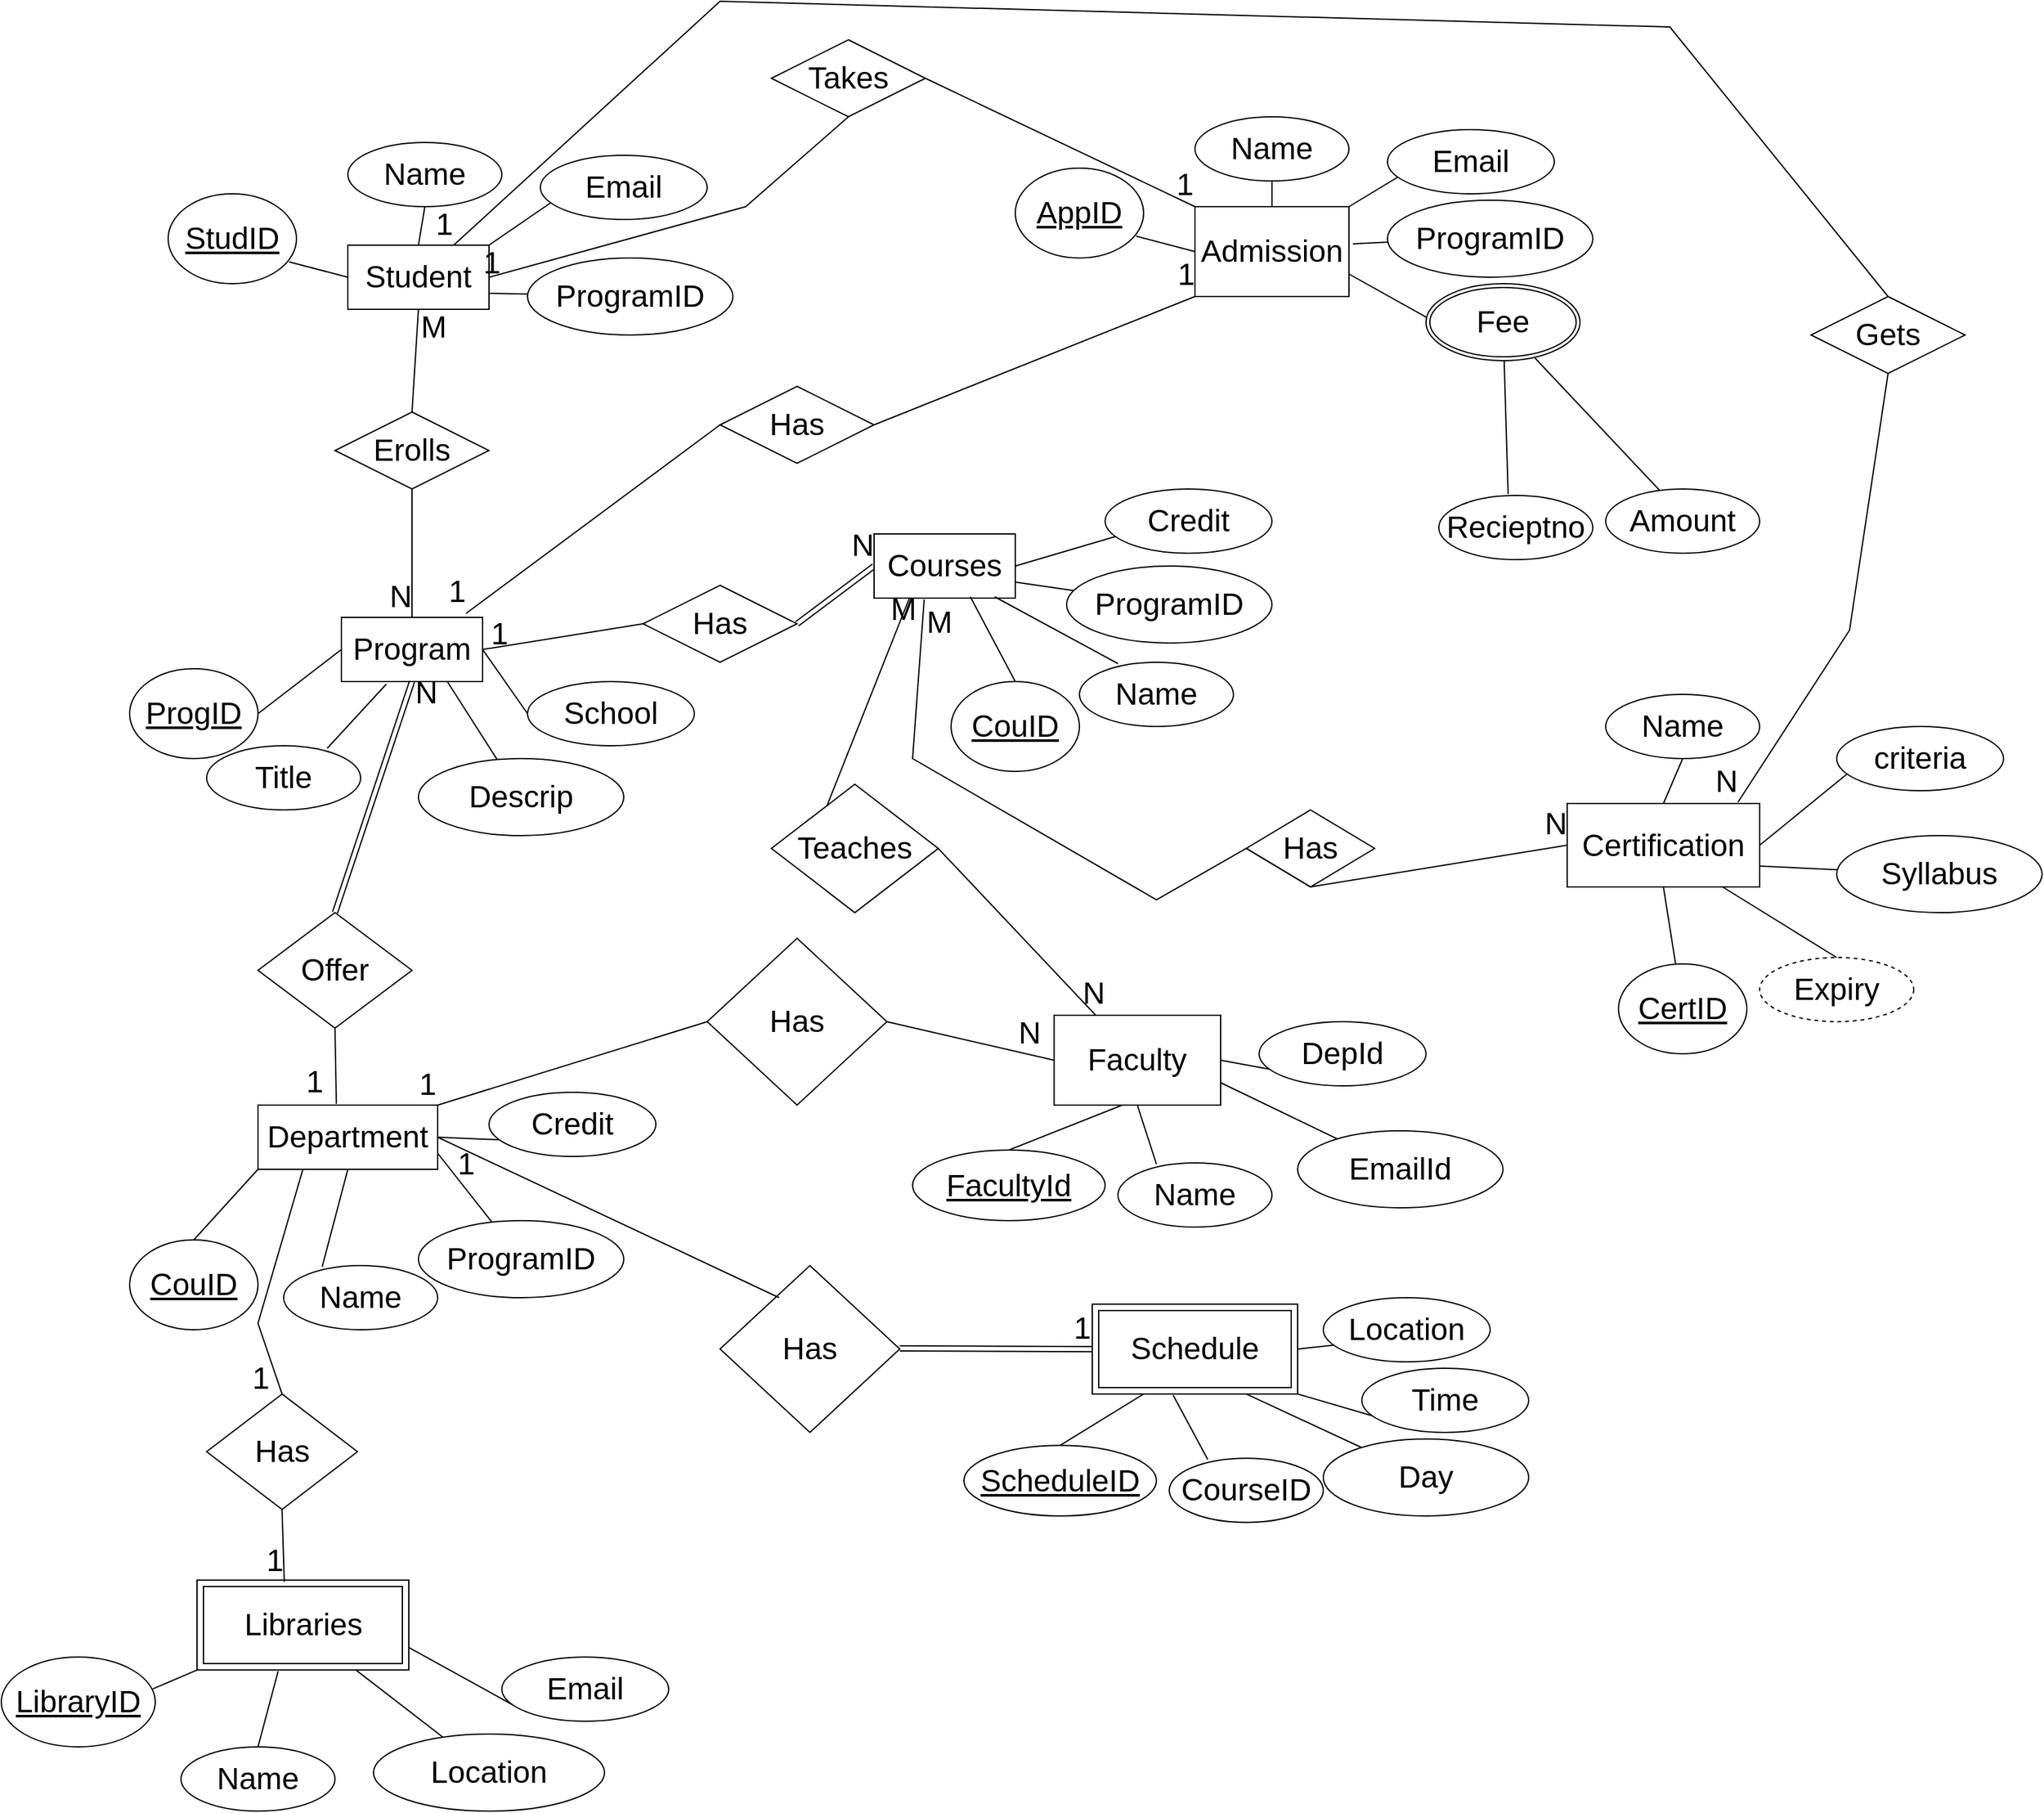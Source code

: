 <mxfile version="20.8.23" type="github" pages="2">
  <diagram name="Page-1" id="zze8Qe7sZBzE0vD7aIYS">
    <mxGraphModel dx="1818" dy="882" grid="1" gridSize="10" guides="1" tooltips="1" connect="1" arrows="1" fold="1" page="1" pageScale="1" pageWidth="4681" pageHeight="3300" math="0" shadow="0">
      <root>
        <mxCell id="0" />
        <mxCell id="1" parent="0" />
        <mxCell id="qNEX18z2DEx4JnHS-INu-1" value="Student" style="whiteSpace=wrap;html=1;align=center;fontSize=24;" vertex="1" parent="1">
          <mxGeometry x="370" y="210" width="110" height="50" as="geometry" />
        </mxCell>
        <mxCell id="qNEX18z2DEx4JnHS-INu-2" value="" style="endArrow=none;html=1;rounded=0;fontSize=24;entryX=0;entryY=0.5;entryDx=0;entryDy=0;exitX=0.942;exitY=0.757;exitDx=0;exitDy=0;exitPerimeter=0;" edge="1" parent="1" source="qNEX18z2DEx4JnHS-INu-3" target="qNEX18z2DEx4JnHS-INu-1">
          <mxGeometry relative="1" as="geometry">
            <mxPoint x="320" y="200" as="sourcePoint" />
            <mxPoint x="500" y="230" as="targetPoint" />
          </mxGeometry>
        </mxCell>
        <mxCell id="qNEX18z2DEx4JnHS-INu-3" value="StudID" style="ellipse;whiteSpace=wrap;html=1;align=center;fontStyle=4;fontSize=24;" vertex="1" parent="1">
          <mxGeometry x="230" y="170" width="100" height="70" as="geometry" />
        </mxCell>
        <mxCell id="qNEX18z2DEx4JnHS-INu-4" value="Name" style="ellipse;whiteSpace=wrap;html=1;align=center;fontSize=24;" vertex="1" parent="1">
          <mxGeometry x="370" y="130" width="120" height="50" as="geometry" />
        </mxCell>
        <mxCell id="qNEX18z2DEx4JnHS-INu-5" value="ProgramID" style="ellipse;whiteSpace=wrap;html=1;align=center;fontSize=24;" vertex="1" parent="1">
          <mxGeometry x="510" y="220" width="160" height="60" as="geometry" />
        </mxCell>
        <mxCell id="qNEX18z2DEx4JnHS-INu-6" value="Email" style="ellipse;whiteSpace=wrap;html=1;align=center;fontSize=24;" vertex="1" parent="1">
          <mxGeometry x="520" y="140" width="130" height="50" as="geometry" />
        </mxCell>
        <mxCell id="qNEX18z2DEx4JnHS-INu-7" value="" style="endArrow=none;html=1;rounded=0;fontSize=24;exitX=0.5;exitY=1;exitDx=0;exitDy=0;entryX=0.5;entryY=0;entryDx=0;entryDy=0;" edge="1" parent="1" source="qNEX18z2DEx4JnHS-INu-4" target="qNEX18z2DEx4JnHS-INu-1">
          <mxGeometry relative="1" as="geometry">
            <mxPoint x="340" y="230" as="sourcePoint" />
            <mxPoint x="500" y="230" as="targetPoint" />
          </mxGeometry>
        </mxCell>
        <mxCell id="qNEX18z2DEx4JnHS-INu-8" value="" style="endArrow=none;html=1;rounded=0;fontSize=24;exitX=1;exitY=0.75;exitDx=0;exitDy=0;" edge="1" parent="1" source="qNEX18z2DEx4JnHS-INu-1" target="qNEX18z2DEx4JnHS-INu-5">
          <mxGeometry relative="1" as="geometry">
            <mxPoint x="340" y="230" as="sourcePoint" />
            <mxPoint x="500" y="230" as="targetPoint" />
          </mxGeometry>
        </mxCell>
        <mxCell id="qNEX18z2DEx4JnHS-INu-9" value="" style="endArrow=none;html=1;rounded=0;fontSize=24;exitX=1;exitY=0;exitDx=0;exitDy=0;entryX=0.062;entryY=0.74;entryDx=0;entryDy=0;entryPerimeter=0;" edge="1" parent="1" source="qNEX18z2DEx4JnHS-INu-1" target="qNEX18z2DEx4JnHS-INu-6">
          <mxGeometry relative="1" as="geometry">
            <mxPoint x="340" y="230" as="sourcePoint" />
            <mxPoint x="500" y="230" as="targetPoint" />
          </mxGeometry>
        </mxCell>
        <mxCell id="qNEX18z2DEx4JnHS-INu-10" value="Erolls" style="shape=rhombus;perimeter=rhombusPerimeter;whiteSpace=wrap;html=1;align=center;fontSize=24;" vertex="1" parent="1">
          <mxGeometry x="360" y="340" width="120" height="60" as="geometry" />
        </mxCell>
        <mxCell id="qNEX18z2DEx4JnHS-INu-11" value="" style="endArrow=none;html=1;rounded=0;fontSize=24;exitX=0.5;exitY=1;exitDx=0;exitDy=0;entryX=0.5;entryY=0;entryDx=0;entryDy=0;" edge="1" parent="1" source="qNEX18z2DEx4JnHS-INu-1" target="qNEX18z2DEx4JnHS-INu-10">
          <mxGeometry relative="1" as="geometry">
            <mxPoint x="570" y="440" as="sourcePoint" />
            <mxPoint x="576.03" y="547" as="targetPoint" />
          </mxGeometry>
        </mxCell>
        <mxCell id="qNEX18z2DEx4JnHS-INu-12" value="M" style="resizable=0;html=1;align=left;verticalAlign=bottom;fontSize=24;" connectable="0" vertex="1" parent="qNEX18z2DEx4JnHS-INu-11">
          <mxGeometry x="-1" relative="1" as="geometry">
            <mxPoint y="30" as="offset" />
          </mxGeometry>
        </mxCell>
        <mxCell id="qNEX18z2DEx4JnHS-INu-13" value="" style="endArrow=none;html=1;rounded=0;fontSize=24;exitX=0.5;exitY=1;exitDx=0;exitDy=0;entryX=0.5;entryY=0;entryDx=0;entryDy=0;" edge="1" parent="1" source="qNEX18z2DEx4JnHS-INu-10" target="qNEX18z2DEx4JnHS-INu-15">
          <mxGeometry relative="1" as="geometry">
            <mxPoint x="340" y="370" as="sourcePoint" />
            <mxPoint x="415" y="460" as="targetPoint" />
          </mxGeometry>
        </mxCell>
        <mxCell id="qNEX18z2DEx4JnHS-INu-14" value="N" style="resizable=0;html=1;align=right;verticalAlign=bottom;fontSize=24;" connectable="0" vertex="1" parent="qNEX18z2DEx4JnHS-INu-13">
          <mxGeometry x="1" relative="1" as="geometry" />
        </mxCell>
        <mxCell id="qNEX18z2DEx4JnHS-INu-15" value="Program" style="whiteSpace=wrap;html=1;align=center;fontSize=24;" vertex="1" parent="1">
          <mxGeometry x="365" y="500" width="110" height="50" as="geometry" />
        </mxCell>
        <mxCell id="qNEX18z2DEx4JnHS-INu-16" value="" style="endArrow=none;html=1;rounded=0;fontSize=24;entryX=0;entryY=0.5;entryDx=0;entryDy=0;exitX=1;exitY=0.5;exitDx=0;exitDy=0;" edge="1" parent="1" source="qNEX18z2DEx4JnHS-INu-17" target="qNEX18z2DEx4JnHS-INu-15">
          <mxGeometry relative="1" as="geometry">
            <mxPoint x="320" y="580" as="sourcePoint" />
            <mxPoint x="500" y="610" as="targetPoint" />
          </mxGeometry>
        </mxCell>
        <mxCell id="qNEX18z2DEx4JnHS-INu-17" value="ProgID" style="ellipse;whiteSpace=wrap;html=1;align=center;fontStyle=4;fontSize=24;" vertex="1" parent="1">
          <mxGeometry x="200" y="540" width="100" height="70" as="geometry" />
        </mxCell>
        <mxCell id="qNEX18z2DEx4JnHS-INu-18" value="Title" style="ellipse;whiteSpace=wrap;html=1;align=center;fontSize=24;" vertex="1" parent="1">
          <mxGeometry x="260" y="600" width="120" height="50" as="geometry" />
        </mxCell>
        <mxCell id="qNEX18z2DEx4JnHS-INu-19" value="Descrip" style="ellipse;whiteSpace=wrap;html=1;align=center;fontSize=24;" vertex="1" parent="1">
          <mxGeometry x="425" y="610" width="160" height="60" as="geometry" />
        </mxCell>
        <mxCell id="qNEX18z2DEx4JnHS-INu-20" value="School" style="ellipse;whiteSpace=wrap;html=1;align=center;fontSize=24;" vertex="1" parent="1">
          <mxGeometry x="510" y="550" width="130" height="50" as="geometry" />
        </mxCell>
        <mxCell id="qNEX18z2DEx4JnHS-INu-21" value="" style="endArrow=none;html=1;rounded=0;fontSize=24;exitX=0.783;exitY=0.04;exitDx=0;exitDy=0;entryX=0.318;entryY=1.04;entryDx=0;entryDy=0;entryPerimeter=0;exitPerimeter=0;" edge="1" parent="1" source="qNEX18z2DEx4JnHS-INu-18" target="qNEX18z2DEx4JnHS-INu-15">
          <mxGeometry relative="1" as="geometry">
            <mxPoint x="340" y="610" as="sourcePoint" />
            <mxPoint x="500" y="610" as="targetPoint" />
          </mxGeometry>
        </mxCell>
        <mxCell id="qNEX18z2DEx4JnHS-INu-22" value="" style="endArrow=none;html=1;rounded=0;fontSize=24;exitX=0.75;exitY=1;exitDx=0;exitDy=0;" edge="1" parent="1" source="qNEX18z2DEx4JnHS-INu-15" target="qNEX18z2DEx4JnHS-INu-19">
          <mxGeometry relative="1" as="geometry">
            <mxPoint x="340" y="610" as="sourcePoint" />
            <mxPoint x="500" y="610" as="targetPoint" />
          </mxGeometry>
        </mxCell>
        <mxCell id="qNEX18z2DEx4JnHS-INu-23" value="" style="endArrow=none;html=1;rounded=0;fontSize=24;exitX=1;exitY=0.5;exitDx=0;exitDy=0;entryX=0;entryY=0.5;entryDx=0;entryDy=0;" edge="1" parent="1" source="qNEX18z2DEx4JnHS-INu-15" target="qNEX18z2DEx4JnHS-INu-20">
          <mxGeometry relative="1" as="geometry">
            <mxPoint x="340" y="610" as="sourcePoint" />
            <mxPoint x="500" y="610" as="targetPoint" />
          </mxGeometry>
        </mxCell>
        <mxCell id="qNEX18z2DEx4JnHS-INu-24" value="Has" style="shape=rhombus;perimeter=rhombusPerimeter;whiteSpace=wrap;html=1;align=center;fontSize=24;" vertex="1" parent="1">
          <mxGeometry x="600" y="475" width="120" height="60" as="geometry" />
        </mxCell>
        <mxCell id="qNEX18z2DEx4JnHS-INu-25" value="" style="endArrow=none;html=1;rounded=0;fontSize=24;entryX=1;entryY=0.5;entryDx=0;entryDy=0;exitX=0;exitY=0.5;exitDx=0;exitDy=0;" edge="1" parent="1" source="qNEX18z2DEx4JnHS-INu-24" target="qNEX18z2DEx4JnHS-INu-15">
          <mxGeometry relative="1" as="geometry">
            <mxPoint x="340" y="420" as="sourcePoint" />
            <mxPoint x="500" y="420" as="targetPoint" />
          </mxGeometry>
        </mxCell>
        <mxCell id="qNEX18z2DEx4JnHS-INu-26" value="1" style="resizable=0;html=1;align=right;verticalAlign=bottom;fontSize=24;" connectable="0" vertex="1" parent="qNEX18z2DEx4JnHS-INu-25">
          <mxGeometry x="1" relative="1" as="geometry">
            <mxPoint x="20" y="5" as="offset" />
          </mxGeometry>
        </mxCell>
        <mxCell id="qNEX18z2DEx4JnHS-INu-27" value="" style="shape=link;html=1;rounded=0;fontSize=24;exitX=1;exitY=0.5;exitDx=0;exitDy=0;entryX=0;entryY=0.5;entryDx=0;entryDy=0;" edge="1" parent="1" source="qNEX18z2DEx4JnHS-INu-24" target="qNEX18z2DEx4JnHS-INu-29">
          <mxGeometry relative="1" as="geometry">
            <mxPoint x="690" y="459.5" as="sourcePoint" />
            <mxPoint x="760" y="460" as="targetPoint" />
          </mxGeometry>
        </mxCell>
        <mxCell id="qNEX18z2DEx4JnHS-INu-28" value="N" style="resizable=0;html=1;align=right;verticalAlign=bottom;fontSize=24;" connectable="0" vertex="1" parent="qNEX18z2DEx4JnHS-INu-27">
          <mxGeometry x="1" relative="1" as="geometry" />
        </mxCell>
        <mxCell id="qNEX18z2DEx4JnHS-INu-29" value="Courses" style="whiteSpace=wrap;html=1;align=center;fontSize=24;" vertex="1" parent="1">
          <mxGeometry x="780" y="435" width="110" height="50" as="geometry" />
        </mxCell>
        <mxCell id="qNEX18z2DEx4JnHS-INu-30" value="" style="endArrow=none;html=1;rounded=0;fontSize=24;exitX=0.5;exitY=0;exitDx=0;exitDy=0;entryX=0.682;entryY=0.98;entryDx=0;entryDy=0;entryPerimeter=0;" edge="1" parent="1" source="qNEX18z2DEx4JnHS-INu-31" target="qNEX18z2DEx4JnHS-INu-29">
          <mxGeometry relative="1" as="geometry">
            <mxPoint x="790" y="370" as="sourcePoint" />
            <mxPoint x="840" y="490" as="targetPoint" />
          </mxGeometry>
        </mxCell>
        <mxCell id="qNEX18z2DEx4JnHS-INu-31" value="CouID" style="ellipse;whiteSpace=wrap;html=1;align=center;fontStyle=4;fontSize=24;" vertex="1" parent="1">
          <mxGeometry x="840" y="550" width="100" height="70" as="geometry" />
        </mxCell>
        <mxCell id="qNEX18z2DEx4JnHS-INu-32" value="Name" style="ellipse;whiteSpace=wrap;html=1;align=center;fontSize=24;" vertex="1" parent="1">
          <mxGeometry x="940" y="535" width="120" height="50" as="geometry" />
        </mxCell>
        <mxCell id="qNEX18z2DEx4JnHS-INu-33" value="ProgramID" style="ellipse;whiteSpace=wrap;html=1;align=center;fontSize=24;" vertex="1" parent="1">
          <mxGeometry x="930" y="460" width="160" height="60" as="geometry" />
        </mxCell>
        <mxCell id="qNEX18z2DEx4JnHS-INu-34" value="Credit" style="ellipse;whiteSpace=wrap;html=1;align=center;fontSize=24;" vertex="1" parent="1">
          <mxGeometry x="960" y="400" width="130" height="50" as="geometry" />
        </mxCell>
        <mxCell id="qNEX18z2DEx4JnHS-INu-35" value="" style="endArrow=none;html=1;rounded=0;fontSize=24;entryX=0.855;entryY=0.98;entryDx=0;entryDy=0;exitX=0.25;exitY=0.02;exitDx=0;exitDy=0;exitPerimeter=0;entryPerimeter=0;" edge="1" parent="1" source="qNEX18z2DEx4JnHS-INu-32" target="qNEX18z2DEx4JnHS-INu-29">
          <mxGeometry relative="1" as="geometry">
            <mxPoint x="870" y="530" as="sourcePoint" />
            <mxPoint x="970" y="400" as="targetPoint" />
          </mxGeometry>
        </mxCell>
        <mxCell id="qNEX18z2DEx4JnHS-INu-36" value="" style="endArrow=none;html=1;rounded=0;fontSize=24;exitX=1;exitY=0.75;exitDx=0;exitDy=0;" edge="1" parent="1" source="qNEX18z2DEx4JnHS-INu-29" target="qNEX18z2DEx4JnHS-INu-33">
          <mxGeometry relative="1" as="geometry">
            <mxPoint x="810" y="400" as="sourcePoint" />
            <mxPoint x="970" y="400" as="targetPoint" />
          </mxGeometry>
        </mxCell>
        <mxCell id="qNEX18z2DEx4JnHS-INu-37" value="" style="endArrow=none;html=1;rounded=0;fontSize=24;exitX=1;exitY=0.5;exitDx=0;exitDy=0;entryX=0.062;entryY=0.74;entryDx=0;entryDy=0;entryPerimeter=0;" edge="1" parent="1" source="qNEX18z2DEx4JnHS-INu-29" target="qNEX18z2DEx4JnHS-INu-34">
          <mxGeometry relative="1" as="geometry">
            <mxPoint x="810" y="400" as="sourcePoint" />
            <mxPoint x="970" y="400" as="targetPoint" />
          </mxGeometry>
        </mxCell>
        <mxCell id="qNEX18z2DEx4JnHS-INu-38" value="Offer" style="shape=rhombus;perimeter=rhombusPerimeter;whiteSpace=wrap;html=1;align=center;fontSize=24;" vertex="1" parent="1">
          <mxGeometry x="300" y="730" width="120" height="90" as="geometry" />
        </mxCell>
        <mxCell id="qNEX18z2DEx4JnHS-INu-39" value="" style="shape=link;html=1;rounded=0;fontSize=24;exitX=0.5;exitY=0;exitDx=0;exitDy=0;entryX=0.5;entryY=1;entryDx=0;entryDy=0;" edge="1" parent="1" source="qNEX18z2DEx4JnHS-INu-38" target="qNEX18z2DEx4JnHS-INu-15">
          <mxGeometry relative="1" as="geometry">
            <mxPoint x="680" y="880" as="sourcePoint" />
            <mxPoint x="840" y="880" as="targetPoint" />
          </mxGeometry>
        </mxCell>
        <mxCell id="qNEX18z2DEx4JnHS-INu-40" value="N" style="resizable=0;html=1;align=right;verticalAlign=bottom;fontSize=24;" connectable="0" vertex="1" parent="1">
          <mxGeometry x="440" y="575" as="geometry" />
        </mxCell>
        <mxCell id="qNEX18z2DEx4JnHS-INu-41" value="" style="endArrow=none;html=1;rounded=0;fontSize=24;entryX=0.436;entryY=-0.02;entryDx=0;entryDy=0;exitX=0.5;exitY=1;exitDx=0;exitDy=0;entryPerimeter=0;" edge="1" parent="1" source="qNEX18z2DEx4JnHS-INu-38" target="qNEX18z2DEx4JnHS-INu-43">
          <mxGeometry relative="1" as="geometry">
            <mxPoint x="680" y="790" as="sourcePoint" />
            <mxPoint x="357.05" y="881.98" as="targetPoint" />
          </mxGeometry>
        </mxCell>
        <mxCell id="qNEX18z2DEx4JnHS-INu-42" value="1" style="resizable=0;html=1;align=right;verticalAlign=bottom;fontSize=24;" connectable="0" vertex="1" parent="qNEX18z2DEx4JnHS-INu-41">
          <mxGeometry x="1" relative="1" as="geometry">
            <mxPoint x="-10" as="offset" />
          </mxGeometry>
        </mxCell>
        <mxCell id="qNEX18z2DEx4JnHS-INu-43" value="Department" style="whiteSpace=wrap;html=1;align=center;fontSize=24;" vertex="1" parent="1">
          <mxGeometry x="300" y="880" width="140" height="50" as="geometry" />
        </mxCell>
        <mxCell id="qNEX18z2DEx4JnHS-INu-44" value="" style="endArrow=none;html=1;rounded=0;fontSize=24;entryX=0;entryY=1;entryDx=0;entryDy=0;exitX=0.5;exitY=0;exitDx=0;exitDy=0;" edge="1" parent="1" source="qNEX18z2DEx4JnHS-INu-45" target="qNEX18z2DEx4JnHS-INu-43">
          <mxGeometry relative="1" as="geometry">
            <mxPoint x="310" y="890" as="sourcePoint" />
            <mxPoint x="490" y="920" as="targetPoint" />
          </mxGeometry>
        </mxCell>
        <mxCell id="qNEX18z2DEx4JnHS-INu-45" value="CouID" style="ellipse;whiteSpace=wrap;html=1;align=center;fontStyle=4;fontSize=24;" vertex="1" parent="1">
          <mxGeometry x="200" y="985" width="100" height="70" as="geometry" />
        </mxCell>
        <mxCell id="qNEX18z2DEx4JnHS-INu-46" value="Name" style="ellipse;whiteSpace=wrap;html=1;align=center;fontSize=24;" vertex="1" parent="1">
          <mxGeometry x="320" y="1005" width="120" height="50" as="geometry" />
        </mxCell>
        <mxCell id="qNEX18z2DEx4JnHS-INu-47" value="ProgramID" style="ellipse;whiteSpace=wrap;html=1;align=center;fontSize=24;" vertex="1" parent="1">
          <mxGeometry x="425" y="970" width="160" height="60" as="geometry" />
        </mxCell>
        <mxCell id="qNEX18z2DEx4JnHS-INu-48" value="Credit" style="ellipse;whiteSpace=wrap;html=1;align=center;fontSize=24;" vertex="1" parent="1">
          <mxGeometry x="480" y="870" width="130" height="50" as="geometry" />
        </mxCell>
        <mxCell id="qNEX18z2DEx4JnHS-INu-49" value="" style="endArrow=none;html=1;rounded=0;fontSize=24;entryX=0.5;entryY=1;entryDx=0;entryDy=0;exitX=0.25;exitY=0.02;exitDx=0;exitDy=0;exitPerimeter=0;" edge="1" parent="1" source="qNEX18z2DEx4JnHS-INu-46" target="qNEX18z2DEx4JnHS-INu-43">
          <mxGeometry relative="1" as="geometry">
            <mxPoint x="390" y="1050" as="sourcePoint" />
            <mxPoint x="490" y="920" as="targetPoint" />
          </mxGeometry>
        </mxCell>
        <mxCell id="qNEX18z2DEx4JnHS-INu-50" value="" style="endArrow=none;html=1;rounded=0;fontSize=24;exitX=1;exitY=0.75;exitDx=0;exitDy=0;" edge="1" parent="1" source="qNEX18z2DEx4JnHS-INu-43" target="qNEX18z2DEx4JnHS-INu-47">
          <mxGeometry relative="1" as="geometry">
            <mxPoint x="330" y="920" as="sourcePoint" />
            <mxPoint x="490" y="920" as="targetPoint" />
          </mxGeometry>
        </mxCell>
        <mxCell id="qNEX18z2DEx4JnHS-INu-51" value="" style="endArrow=none;html=1;rounded=0;fontSize=24;exitX=1;exitY=0.5;exitDx=0;exitDy=0;entryX=0.062;entryY=0.74;entryDx=0;entryDy=0;entryPerimeter=0;" edge="1" parent="1" source="qNEX18z2DEx4JnHS-INu-43" target="qNEX18z2DEx4JnHS-INu-48">
          <mxGeometry relative="1" as="geometry">
            <mxPoint x="330" y="920" as="sourcePoint" />
            <mxPoint x="490" y="920" as="targetPoint" />
          </mxGeometry>
        </mxCell>
        <mxCell id="qNEX18z2DEx4JnHS-INu-52" value="N" style="resizable=0;html=1;align=right;verticalAlign=bottom;fontSize=24;" connectable="0" vertex="1" parent="1">
          <mxGeometry x="910.003" y="840" as="geometry" />
        </mxCell>
        <mxCell id="qNEX18z2DEx4JnHS-INu-53" value="Faculty" style="whiteSpace=wrap;html=1;align=center;fontSize=24;" vertex="1" parent="1">
          <mxGeometry x="920.27" y="810" width="129.73" height="70" as="geometry" />
        </mxCell>
        <mxCell id="qNEX18z2DEx4JnHS-INu-54" value="" style="endArrow=none;html=1;rounded=0;fontSize=24;entryX=0.409;entryY=1;entryDx=0;entryDy=0;entryPerimeter=0;exitX=0.5;exitY=0;exitDx=0;exitDy=0;" edge="1" parent="1" source="qNEX18z2DEx4JnHS-INu-55" target="qNEX18z2DEx4JnHS-INu-53">
          <mxGeometry relative="1" as="geometry">
            <mxPoint x="980.27" y="850" as="sourcePoint" />
            <mxPoint x="1160.27" y="880" as="targetPoint" />
          </mxGeometry>
        </mxCell>
        <mxCell id="qNEX18z2DEx4JnHS-INu-55" value="FacultyId" style="ellipse;whiteSpace=wrap;html=1;align=center;fontStyle=4;fontSize=24;" vertex="1" parent="1">
          <mxGeometry x="810" y="915" width="150" height="55" as="geometry" />
        </mxCell>
        <mxCell id="qNEX18z2DEx4JnHS-INu-56" value="Name" style="ellipse;whiteSpace=wrap;html=1;align=center;fontSize=24;" vertex="1" parent="1">
          <mxGeometry x="970" y="925" width="120" height="50" as="geometry" />
        </mxCell>
        <mxCell id="qNEX18z2DEx4JnHS-INu-57" value="EmailId" style="ellipse;whiteSpace=wrap;html=1;align=center;fontSize=24;" vertex="1" parent="1">
          <mxGeometry x="1110" y="900" width="160" height="60" as="geometry" />
        </mxCell>
        <mxCell id="qNEX18z2DEx4JnHS-INu-58" value="DepId" style="ellipse;whiteSpace=wrap;html=1;align=center;fontSize=24;" vertex="1" parent="1">
          <mxGeometry x="1080" y="815" width="130" height="50" as="geometry" />
        </mxCell>
        <mxCell id="qNEX18z2DEx4JnHS-INu-59" value="" style="endArrow=none;html=1;rounded=0;fontSize=24;entryX=0.5;entryY=1;entryDx=0;entryDy=0;exitX=0.25;exitY=0.02;exitDx=0;exitDy=0;exitPerimeter=0;" edge="1" parent="1" source="qNEX18z2DEx4JnHS-INu-56" target="qNEX18z2DEx4JnHS-INu-53">
          <mxGeometry relative="1" as="geometry">
            <mxPoint x="1060.27" y="1010" as="sourcePoint" />
            <mxPoint x="1160.27" y="880" as="targetPoint" />
          </mxGeometry>
        </mxCell>
        <mxCell id="qNEX18z2DEx4JnHS-INu-60" value="" style="endArrow=none;html=1;rounded=0;fontSize=24;exitX=1;exitY=0.75;exitDx=0;exitDy=0;" edge="1" parent="1" source="qNEX18z2DEx4JnHS-INu-53" target="qNEX18z2DEx4JnHS-INu-57">
          <mxGeometry relative="1" as="geometry">
            <mxPoint x="1000.27" y="880" as="sourcePoint" />
            <mxPoint x="1160.27" y="880" as="targetPoint" />
          </mxGeometry>
        </mxCell>
        <mxCell id="qNEX18z2DEx4JnHS-INu-61" value="" style="endArrow=none;html=1;rounded=0;fontSize=24;exitX=1;exitY=0.5;exitDx=0;exitDy=0;entryX=0.062;entryY=0.74;entryDx=0;entryDy=0;entryPerimeter=0;" edge="1" parent="1" source="qNEX18z2DEx4JnHS-INu-53" target="qNEX18z2DEx4JnHS-INu-58">
          <mxGeometry relative="1" as="geometry">
            <mxPoint x="1000.27" y="880" as="sourcePoint" />
            <mxPoint x="1160.27" y="880" as="targetPoint" />
          </mxGeometry>
        </mxCell>
        <mxCell id="qNEX18z2DEx4JnHS-INu-62" value="" style="endArrow=none;html=1;rounded=0;fontSize=24;entryX=1;entryY=0;entryDx=0;entryDy=0;exitX=0;exitY=0.5;exitDx=0;exitDy=0;" edge="1" parent="1" source="qNEX18z2DEx4JnHS-INu-64" target="qNEX18z2DEx4JnHS-INu-43">
          <mxGeometry relative="1" as="geometry">
            <mxPoint x="660" y="670" as="sourcePoint" />
            <mxPoint x="820" y="670" as="targetPoint" />
          </mxGeometry>
        </mxCell>
        <mxCell id="qNEX18z2DEx4JnHS-INu-63" value="1" style="resizable=0;html=1;align=right;verticalAlign=bottom;fontSize=24;" connectable="0" vertex="1" parent="qNEX18z2DEx4JnHS-INu-62">
          <mxGeometry x="1" relative="1" as="geometry" />
        </mxCell>
        <mxCell id="qNEX18z2DEx4JnHS-INu-64" value="Has" style="shape=rhombus;perimeter=rhombusPerimeter;whiteSpace=wrap;html=1;align=center;fontSize=24;" vertex="1" parent="1">
          <mxGeometry x="650" y="750" width="140" height="130" as="geometry" />
        </mxCell>
        <mxCell id="qNEX18z2DEx4JnHS-INu-65" value="" style="endArrow=none;html=1;rounded=0;fontSize=24;exitX=1;exitY=0.5;exitDx=0;exitDy=0;entryX=0;entryY=0.5;entryDx=0;entryDy=0;" edge="1" parent="1" source="qNEX18z2DEx4JnHS-INu-64" target="qNEX18z2DEx4JnHS-INu-53">
          <mxGeometry relative="1" as="geometry">
            <mxPoint x="660" y="670" as="sourcePoint" />
            <mxPoint x="820" y="670" as="targetPoint" />
          </mxGeometry>
        </mxCell>
        <mxCell id="qNEX18z2DEx4JnHS-INu-66" value="" style="endArrow=none;html=1;rounded=0;fontSize=24;entryX=0.25;entryY=0;entryDx=0;entryDy=0;exitX=0.25;exitY=1;exitDx=0;exitDy=0;startArrow=none;" edge="1" parent="1" source="qNEX18z2DEx4JnHS-INu-70" target="qNEX18z2DEx4JnHS-INu-53">
          <mxGeometry relative="1" as="geometry">
            <mxPoint x="660" y="710" as="sourcePoint" />
            <mxPoint x="820" y="710" as="targetPoint" />
            <Array as="points">
              <mxPoint x="765" y="730" />
              <mxPoint x="830" y="680" />
            </Array>
          </mxGeometry>
        </mxCell>
        <mxCell id="qNEX18z2DEx4JnHS-INu-67" value="N" style="resizable=0;html=1;align=right;verticalAlign=bottom;fontSize=24;" connectable="0" vertex="1" parent="qNEX18z2DEx4JnHS-INu-66">
          <mxGeometry x="1" relative="1" as="geometry">
            <mxPoint x="8" as="offset" />
          </mxGeometry>
        </mxCell>
        <mxCell id="qNEX18z2DEx4JnHS-INu-68" value="" style="endArrow=none;html=1;rounded=0;fontSize=24;entryX=0.25;entryY=0;entryDx=0;entryDy=0;exitX=0.25;exitY=1;exitDx=0;exitDy=0;" edge="1" parent="1" source="qNEX18z2DEx4JnHS-INu-29" target="qNEX18z2DEx4JnHS-INu-70">
          <mxGeometry relative="1" as="geometry">
            <mxPoint x="808" y="485" as="sourcePoint" />
            <mxPoint x="953" y="810" as="targetPoint" />
            <Array as="points" />
          </mxGeometry>
        </mxCell>
        <mxCell id="qNEX18z2DEx4JnHS-INu-69" value="M" style="resizable=0;html=1;align=left;verticalAlign=bottom;fontSize=24;" connectable="0" vertex="1" parent="qNEX18z2DEx4JnHS-INu-68">
          <mxGeometry x="-1" relative="1" as="geometry">
            <mxPoint x="-17" y="25" as="offset" />
          </mxGeometry>
        </mxCell>
        <mxCell id="qNEX18z2DEx4JnHS-INu-70" value="Teaches" style="shape=rhombus;perimeter=rhombusPerimeter;whiteSpace=wrap;html=1;align=center;fontSize=24;" vertex="1" parent="1">
          <mxGeometry x="700" y="630" width="130" height="100" as="geometry" />
        </mxCell>
        <mxCell id="qNEX18z2DEx4JnHS-INu-71" value="Has" style="shape=rhombus;perimeter=rhombusPerimeter;whiteSpace=wrap;html=1;align=center;fontSize=24;" vertex="1" parent="1">
          <mxGeometry x="660" y="1005" width="140" height="130" as="geometry" />
        </mxCell>
        <mxCell id="qNEX18z2DEx4JnHS-INu-72" value="" style="shape=link;html=1;rounded=0;fontSize=24;entryX=0;entryY=0.5;entryDx=0;entryDy=0;" edge="1" parent="1" target="qNEX18z2DEx4JnHS-INu-87">
          <mxGeometry relative="1" as="geometry">
            <mxPoint x="800" y="1069.5" as="sourcePoint" />
            <mxPoint x="960" y="1069.5" as="targetPoint" />
          </mxGeometry>
        </mxCell>
        <mxCell id="qNEX18z2DEx4JnHS-INu-73" value="1" style="resizable=0;html=1;align=right;verticalAlign=bottom;fontSize=24;" connectable="0" vertex="1" parent="qNEX18z2DEx4JnHS-INu-72">
          <mxGeometry x="1" relative="1" as="geometry" />
        </mxCell>
        <mxCell id="qNEX18z2DEx4JnHS-INu-74" value="" style="endArrow=none;html=1;rounded=0;fontSize=24;exitX=0.3;exitY=0.2;exitDx=0;exitDy=0;exitPerimeter=0;entryX=1;entryY=0.5;entryDx=0;entryDy=0;" edge="1" parent="1" target="qNEX18z2DEx4JnHS-INu-43">
          <mxGeometry relative="1" as="geometry">
            <mxPoint x="706" y="1030" as="sourcePoint" />
            <mxPoint x="450" y="910" as="targetPoint" />
          </mxGeometry>
        </mxCell>
        <mxCell id="qNEX18z2DEx4JnHS-INu-75" value="1" style="resizable=0;html=1;align=right;verticalAlign=bottom;fontSize=24;" connectable="0" vertex="1" parent="qNEX18z2DEx4JnHS-INu-74">
          <mxGeometry x="1" relative="1" as="geometry">
            <mxPoint x="30" y="38" as="offset" />
          </mxGeometry>
        </mxCell>
        <mxCell id="qNEX18z2DEx4JnHS-INu-76" value="" style="resizable=0;html=1;align=right;verticalAlign=bottom;fontSize=24;" connectable="0" vertex="1" parent="1">
          <mxGeometry x="950.003" y="1070.08" as="geometry" />
        </mxCell>
        <mxCell id="qNEX18z2DEx4JnHS-INu-77" value="" style="endArrow=none;html=1;rounded=0;fontSize=24;entryX=0.25;entryY=1;entryDx=0;entryDy=0;exitX=0.5;exitY=0;exitDx=0;exitDy=0;" edge="1" parent="1" source="qNEX18z2DEx4JnHS-INu-78" target="qNEX18z2DEx4JnHS-INu-87">
          <mxGeometry relative="1" as="geometry">
            <mxPoint x="1020.27" y="1080.08" as="sourcePoint" />
            <mxPoint x="1013.33" y="1110.08" as="targetPoint" />
          </mxGeometry>
        </mxCell>
        <mxCell id="qNEX18z2DEx4JnHS-INu-78" value="ScheduleID" style="ellipse;whiteSpace=wrap;html=1;align=center;fontStyle=4;fontSize=24;" vertex="1" parent="1">
          <mxGeometry x="850" y="1145.08" width="150" height="55" as="geometry" />
        </mxCell>
        <mxCell id="qNEX18z2DEx4JnHS-INu-79" value="CourseID" style="ellipse;whiteSpace=wrap;html=1;align=center;fontSize=24;" vertex="1" parent="1">
          <mxGeometry x="1010" y="1155.08" width="120" height="50" as="geometry" />
        </mxCell>
        <mxCell id="qNEX18z2DEx4JnHS-INu-80" value="Day" style="ellipse;whiteSpace=wrap;html=1;align=center;fontSize=24;" vertex="1" parent="1">
          <mxGeometry x="1130" y="1140.08" width="160" height="60" as="geometry" />
        </mxCell>
        <mxCell id="qNEX18z2DEx4JnHS-INu-81" value="Location" style="ellipse;whiteSpace=wrap;html=1;align=center;fontSize=24;" vertex="1" parent="1">
          <mxGeometry x="1130" y="1030" width="130" height="50" as="geometry" />
        </mxCell>
        <mxCell id="qNEX18z2DEx4JnHS-INu-82" value="" style="endArrow=none;html=1;rounded=0;fontSize=24;exitX=0.25;exitY=0.02;exitDx=0;exitDy=0;exitPerimeter=0;entryX=0.394;entryY=1.013;entryDx=0;entryDy=0;entryPerimeter=0;" edge="1" parent="1" source="qNEX18z2DEx4JnHS-INu-79" target="qNEX18z2DEx4JnHS-INu-87">
          <mxGeometry relative="1" as="geometry">
            <mxPoint x="1100.27" y="1240.08" as="sourcePoint" />
            <mxPoint x="1025" y="1100" as="targetPoint" />
          </mxGeometry>
        </mxCell>
        <mxCell id="qNEX18z2DEx4JnHS-INu-83" value="" style="endArrow=none;html=1;rounded=0;fontSize=24;exitX=0.75;exitY=1;exitDx=0;exitDy=0;" edge="1" parent="1" source="qNEX18z2DEx4JnHS-INu-87" target="qNEX18z2DEx4JnHS-INu-80">
          <mxGeometry relative="1" as="geometry">
            <mxPoint x="1090" y="1092.58" as="sourcePoint" />
            <mxPoint x="1200.27" y="1110.08" as="targetPoint" />
          </mxGeometry>
        </mxCell>
        <mxCell id="qNEX18z2DEx4JnHS-INu-84" value="" style="endArrow=none;html=1;rounded=0;fontSize=24;exitX=1;exitY=0.5;exitDx=0;exitDy=0;entryX=0.062;entryY=0.74;entryDx=0;entryDy=0;entryPerimeter=0;" edge="1" parent="1" source="qNEX18z2DEx4JnHS-INu-87" target="qNEX18z2DEx4JnHS-INu-81">
          <mxGeometry relative="1" as="geometry">
            <mxPoint x="1090" y="1075.08" as="sourcePoint" />
            <mxPoint x="1200.27" y="1110.08" as="targetPoint" />
          </mxGeometry>
        </mxCell>
        <mxCell id="qNEX18z2DEx4JnHS-INu-85" value="Time" style="ellipse;whiteSpace=wrap;html=1;align=center;fontSize=24;" vertex="1" parent="1">
          <mxGeometry x="1160" y="1085" width="130" height="50" as="geometry" />
        </mxCell>
        <mxCell id="qNEX18z2DEx4JnHS-INu-86" value="" style="endArrow=none;html=1;rounded=0;fontSize=24;entryX=0.062;entryY=0.74;entryDx=0;entryDy=0;entryPerimeter=0;exitX=1;exitY=1;exitDx=0;exitDy=0;" edge="1" parent="1" source="qNEX18z2DEx4JnHS-INu-87" target="qNEX18z2DEx4JnHS-INu-85">
          <mxGeometry relative="1" as="geometry">
            <mxPoint x="1088.962" y="1085.02" as="sourcePoint" />
            <mxPoint x="1350.27" y="1145.08" as="targetPoint" />
          </mxGeometry>
        </mxCell>
        <mxCell id="qNEX18z2DEx4JnHS-INu-87" value="Schedule" style="shape=ext;margin=3;double=1;whiteSpace=wrap;html=1;align=center;fontSize=24;" vertex="1" parent="1">
          <mxGeometry x="950" y="1035.08" width="160" height="70" as="geometry" />
        </mxCell>
        <mxCell id="qNEX18z2DEx4JnHS-INu-88" value="Admission" style="whiteSpace=wrap;html=1;align=center;fontSize=24;" vertex="1" parent="1">
          <mxGeometry x="1030" y="180" width="120" height="70" as="geometry" />
        </mxCell>
        <mxCell id="qNEX18z2DEx4JnHS-INu-89" value="" style="endArrow=none;html=1;rounded=0;fontSize=24;entryX=0;entryY=0.5;entryDx=0;entryDy=0;exitX=0.942;exitY=0.757;exitDx=0;exitDy=0;exitPerimeter=0;" edge="1" parent="1" source="qNEX18z2DEx4JnHS-INu-90" target="qNEX18z2DEx4JnHS-INu-88">
          <mxGeometry relative="1" as="geometry">
            <mxPoint x="980" y="180" as="sourcePoint" />
            <mxPoint x="1160" y="210" as="targetPoint" />
          </mxGeometry>
        </mxCell>
        <mxCell id="qNEX18z2DEx4JnHS-INu-90" value="AppID" style="ellipse;whiteSpace=wrap;html=1;align=center;fontStyle=4;fontSize=24;" vertex="1" parent="1">
          <mxGeometry x="890" y="150" width="100" height="70" as="geometry" />
        </mxCell>
        <mxCell id="qNEX18z2DEx4JnHS-INu-91" value="Name" style="ellipse;whiteSpace=wrap;html=1;align=center;fontSize=24;" vertex="1" parent="1">
          <mxGeometry x="1030" y="110" width="120" height="50" as="geometry" />
        </mxCell>
        <mxCell id="qNEX18z2DEx4JnHS-INu-92" value="ProgramID" style="ellipse;whiteSpace=wrap;html=1;align=center;fontSize=24;" vertex="1" parent="1">
          <mxGeometry x="1180" y="175" width="160" height="60" as="geometry" />
        </mxCell>
        <mxCell id="qNEX18z2DEx4JnHS-INu-93" value="Email" style="ellipse;whiteSpace=wrap;html=1;align=center;fontSize=24;" vertex="1" parent="1">
          <mxGeometry x="1180" y="120" width="130" height="50" as="geometry" />
        </mxCell>
        <mxCell id="qNEX18z2DEx4JnHS-INu-94" value="" style="endArrow=none;html=1;rounded=0;fontSize=24;exitX=0.5;exitY=1;exitDx=0;exitDy=0;entryX=0.5;entryY=0;entryDx=0;entryDy=0;" edge="1" parent="1" source="qNEX18z2DEx4JnHS-INu-91" target="qNEX18z2DEx4JnHS-INu-88">
          <mxGeometry relative="1" as="geometry">
            <mxPoint x="1000" y="210" as="sourcePoint" />
            <mxPoint x="1160" y="210" as="targetPoint" />
          </mxGeometry>
        </mxCell>
        <mxCell id="qNEX18z2DEx4JnHS-INu-95" value="" style="endArrow=none;html=1;rounded=0;fontSize=24;exitX=1.025;exitY=0.414;exitDx=0;exitDy=0;exitPerimeter=0;" edge="1" parent="1" source="qNEX18z2DEx4JnHS-INu-88" target="qNEX18z2DEx4JnHS-INu-92">
          <mxGeometry relative="1" as="geometry">
            <mxPoint x="1000" y="210" as="sourcePoint" />
            <mxPoint x="1160" y="210" as="targetPoint" />
          </mxGeometry>
        </mxCell>
        <mxCell id="qNEX18z2DEx4JnHS-INu-96" value="" style="endArrow=none;html=1;rounded=0;fontSize=24;exitX=1;exitY=0;exitDx=0;exitDy=0;entryX=0.062;entryY=0.74;entryDx=0;entryDy=0;entryPerimeter=0;" edge="1" parent="1" source="qNEX18z2DEx4JnHS-INu-88" target="qNEX18z2DEx4JnHS-INu-93">
          <mxGeometry relative="1" as="geometry">
            <mxPoint x="1000" y="210" as="sourcePoint" />
            <mxPoint x="1160" y="210" as="targetPoint" />
          </mxGeometry>
        </mxCell>
        <mxCell id="qNEX18z2DEx4JnHS-INu-97" value="" style="endArrow=none;html=1;rounded=0;fontSize=24;exitX=1;exitY=0.75;exitDx=0;exitDy=0;" edge="1" parent="1" source="qNEX18z2DEx4JnHS-INu-88">
          <mxGeometry relative="1" as="geometry">
            <mxPoint x="1170" y="290" as="sourcePoint" />
            <mxPoint x="1216.371" y="269.589" as="targetPoint" />
          </mxGeometry>
        </mxCell>
        <mxCell id="qNEX18z2DEx4JnHS-INu-98" value="Fee" style="ellipse;shape=doubleEllipse;margin=3;whiteSpace=wrap;html=1;align=center;fontSize=24;" vertex="1" parent="1">
          <mxGeometry x="1210" y="240" width="120" height="60" as="geometry" />
        </mxCell>
        <mxCell id="qNEX18z2DEx4JnHS-INu-99" value="Amount" style="ellipse;whiteSpace=wrap;html=1;align=center;fontSize=24;" vertex="1" parent="1">
          <mxGeometry x="1350" y="400" width="120" height="50" as="geometry" />
        </mxCell>
        <mxCell id="qNEX18z2DEx4JnHS-INu-100" value="" style="endArrow=none;html=1;rounded=0;fontSize=24;exitX=0.35;exitY=0.02;exitDx=0;exitDy=0;entryX=0.708;entryY=0.967;entryDx=0;entryDy=0;entryPerimeter=0;exitPerimeter=0;" edge="1" parent="1" source="qNEX18z2DEx4JnHS-INu-99" target="qNEX18z2DEx4JnHS-INu-98">
          <mxGeometry relative="1" as="geometry">
            <mxPoint x="1010" y="220" as="sourcePoint" />
            <mxPoint x="1090" y="200" as="targetPoint" />
          </mxGeometry>
        </mxCell>
        <mxCell id="qNEX18z2DEx4JnHS-INu-101" value="Recieptno" style="ellipse;whiteSpace=wrap;html=1;align=center;fontSize=24;" vertex="1" parent="1">
          <mxGeometry x="1220" y="405" width="120" height="50" as="geometry" />
        </mxCell>
        <mxCell id="qNEX18z2DEx4JnHS-INu-102" value="" style="endArrow=none;html=1;rounded=0;fontSize=24;exitX=0.45;exitY=-0.02;exitDx=0;exitDy=0;exitPerimeter=0;" edge="1" parent="1" source="qNEX18z2DEx4JnHS-INu-101" target="qNEX18z2DEx4JnHS-INu-98">
          <mxGeometry relative="1" as="geometry">
            <mxPoint x="1190" y="505" as="sourcePoint" />
            <mxPoint x="1270" y="485" as="targetPoint" />
          </mxGeometry>
        </mxCell>
        <mxCell id="qNEX18z2DEx4JnHS-INu-103" value="Has" style="shape=rhombus;perimeter=rhombusPerimeter;whiteSpace=wrap;html=1;align=center;fontSize=24;" vertex="1" parent="1">
          <mxGeometry x="660" y="320" width="120" height="60" as="geometry" />
        </mxCell>
        <mxCell id="qNEX18z2DEx4JnHS-INu-104" value="" style="endArrow=none;html=1;rounded=0;fontSize=24;entryX=0.882;entryY=-0.06;entryDx=0;entryDy=0;entryPerimeter=0;exitX=0;exitY=0.5;exitDx=0;exitDy=0;" edge="1" parent="1" source="qNEX18z2DEx4JnHS-INu-103" target="qNEX18z2DEx4JnHS-INu-15">
          <mxGeometry relative="1" as="geometry">
            <mxPoint x="590" y="330" as="sourcePoint" />
            <mxPoint x="750" y="330" as="targetPoint" />
          </mxGeometry>
        </mxCell>
        <mxCell id="qNEX18z2DEx4JnHS-INu-105" value="1" style="resizable=0;html=1;align=right;verticalAlign=bottom;fontSize=24;" connectable="0" vertex="1" parent="qNEX18z2DEx4JnHS-INu-104">
          <mxGeometry x="1" relative="1" as="geometry" />
        </mxCell>
        <mxCell id="qNEX18z2DEx4JnHS-INu-106" value="" style="endArrow=none;html=1;rounded=0;fontSize=24;exitX=1;exitY=0.5;exitDx=0;exitDy=0;entryX=0;entryY=1;entryDx=0;entryDy=0;" edge="1" parent="1" source="qNEX18z2DEx4JnHS-INu-103" target="qNEX18z2DEx4JnHS-INu-88">
          <mxGeometry relative="1" as="geometry">
            <mxPoint x="590" y="330" as="sourcePoint" />
            <mxPoint x="1030" y="260" as="targetPoint" />
          </mxGeometry>
        </mxCell>
        <mxCell id="qNEX18z2DEx4JnHS-INu-107" value="1" style="resizable=0;html=1;align=right;verticalAlign=bottom;fontSize=24;" connectable="0" vertex="1" parent="qNEX18z2DEx4JnHS-INu-106">
          <mxGeometry x="1" relative="1" as="geometry" />
        </mxCell>
        <mxCell id="qNEX18z2DEx4JnHS-INu-108" value="Takes" style="shape=rhombus;perimeter=rhombusPerimeter;whiteSpace=wrap;html=1;align=center;fontSize=24;" vertex="1" parent="1">
          <mxGeometry x="700" y="50" width="120" height="60" as="geometry" />
        </mxCell>
        <mxCell id="qNEX18z2DEx4JnHS-INu-109" value="" style="endArrow=none;html=1;rounded=0;fontSize=24;exitX=1;exitY=0.5;exitDx=0;exitDy=0;entryX=0.5;entryY=1;entryDx=0;entryDy=0;" edge="1" parent="1" source="qNEX18z2DEx4JnHS-INu-1" target="qNEX18z2DEx4JnHS-INu-108">
          <mxGeometry relative="1" as="geometry">
            <mxPoint x="590" y="80" as="sourcePoint" />
            <mxPoint x="750" y="80" as="targetPoint" />
            <Array as="points">
              <mxPoint x="680" y="180" />
            </Array>
          </mxGeometry>
        </mxCell>
        <mxCell id="qNEX18z2DEx4JnHS-INu-110" value="1" style="resizable=0;html=1;align=right;verticalAlign=bottom;fontSize=24;" connectable="0" vertex="1" parent="qNEX18z2DEx4JnHS-INu-109">
          <mxGeometry x="1" relative="1" as="geometry">
            <mxPoint x="-270" y="130" as="offset" />
          </mxGeometry>
        </mxCell>
        <mxCell id="qNEX18z2DEx4JnHS-INu-111" value="" style="endArrow=none;html=1;rounded=0;fontSize=24;exitX=1;exitY=0.5;exitDx=0;exitDy=0;entryX=0;entryY=0;entryDx=0;entryDy=0;" edge="1" parent="1" source="qNEX18z2DEx4JnHS-INu-108" target="qNEX18z2DEx4JnHS-INu-88">
          <mxGeometry relative="1" as="geometry">
            <mxPoint x="590" y="80" as="sourcePoint" />
            <mxPoint x="750" y="80" as="targetPoint" />
          </mxGeometry>
        </mxCell>
        <mxCell id="qNEX18z2DEx4JnHS-INu-112" value="1" style="resizable=0;html=1;align=right;verticalAlign=bottom;fontSize=24;" connectable="0" vertex="1" parent="qNEX18z2DEx4JnHS-INu-111">
          <mxGeometry x="1" relative="1" as="geometry" />
        </mxCell>
        <mxCell id="qNEX18z2DEx4JnHS-INu-113" value="Libraries" style="shape=ext;margin=3;double=1;whiteSpace=wrap;html=1;align=center;fontSize=24;" vertex="1" parent="1">
          <mxGeometry x="252.5" y="1250.08" width="165" height="70" as="geometry" />
        </mxCell>
        <mxCell id="qNEX18z2DEx4JnHS-INu-114" value="" style="endArrow=none;html=1;rounded=0;fontSize=24;exitX=0.984;exitY=0.354;exitDx=0;exitDy=0;exitPerimeter=0;" edge="1" parent="1" source="qNEX18z2DEx4JnHS-INu-115" target="qNEX18z2DEx4JnHS-INu-113">
          <mxGeometry relative="1" as="geometry">
            <mxPoint x="230" y="1170.08" as="sourcePoint" />
            <mxPoint x="280.0" y="1205.08" as="targetPoint" />
          </mxGeometry>
        </mxCell>
        <mxCell id="qNEX18z2DEx4JnHS-INu-115" value="LibraryID" style="ellipse;whiteSpace=wrap;html=1;align=center;fontStyle=4;fontSize=24;" vertex="1" parent="1">
          <mxGeometry x="100" y="1310" width="120" height="70" as="geometry" />
        </mxCell>
        <mxCell id="qNEX18z2DEx4JnHS-INu-116" value="Name" style="ellipse;whiteSpace=wrap;html=1;align=center;fontSize=24;" vertex="1" parent="1">
          <mxGeometry x="240" y="1380" width="120" height="50" as="geometry" />
        </mxCell>
        <mxCell id="qNEX18z2DEx4JnHS-INu-117" value="Location" style="ellipse;whiteSpace=wrap;html=1;align=center;fontSize=24;" vertex="1" parent="1">
          <mxGeometry x="390" y="1370" width="180" height="60" as="geometry" />
        </mxCell>
        <mxCell id="qNEX18z2DEx4JnHS-INu-118" value="Email" style="ellipse;whiteSpace=wrap;html=1;align=center;fontSize=24;" vertex="1" parent="1">
          <mxGeometry x="490" y="1310" width="130" height="50" as="geometry" />
        </mxCell>
        <mxCell id="qNEX18z2DEx4JnHS-INu-119" value="" style="endArrow=none;html=1;rounded=0;fontSize=24;exitX=0.5;exitY=0;exitDx=0;exitDy=0;entryX=0.383;entryY=1.013;entryDx=0;entryDy=0;entryPerimeter=0;" edge="1" parent="1" source="qNEX18z2DEx4JnHS-INu-116" target="qNEX18z2DEx4JnHS-INu-113">
          <mxGeometry relative="1" as="geometry">
            <mxPoint x="250" y="1200.08" as="sourcePoint" />
            <mxPoint x="335" y="1180" as="targetPoint" />
          </mxGeometry>
        </mxCell>
        <mxCell id="qNEX18z2DEx4JnHS-INu-120" value="" style="endArrow=none;html=1;rounded=0;fontSize=24;exitX=0.75;exitY=1;exitDx=0;exitDy=0;" edge="1" parent="1" source="qNEX18z2DEx4JnHS-INu-113" target="qNEX18z2DEx4JnHS-INu-117">
          <mxGeometry relative="1" as="geometry">
            <mxPoint x="390" y="1220" as="sourcePoint" />
            <mxPoint x="410" y="1200.08" as="targetPoint" />
          </mxGeometry>
        </mxCell>
        <mxCell id="qNEX18z2DEx4JnHS-INu-121" value="" style="endArrow=none;html=1;rounded=0;fontSize=24;entryX=0.062;entryY=0.74;entryDx=0;entryDy=0;entryPerimeter=0;exitX=1;exitY=0.75;exitDx=0;exitDy=0;" edge="1" parent="1" source="qNEX18z2DEx4JnHS-INu-113" target="qNEX18z2DEx4JnHS-INu-118">
          <mxGeometry relative="1" as="geometry">
            <mxPoint x="390" y="1250" as="sourcePoint" />
            <mxPoint x="410" y="1200.08" as="targetPoint" />
          </mxGeometry>
        </mxCell>
        <mxCell id="qNEX18z2DEx4JnHS-INu-122" value="Has" style="shape=rhombus;perimeter=rhombusPerimeter;whiteSpace=wrap;html=1;align=center;fontSize=24;" vertex="1" parent="1">
          <mxGeometry x="260" y="1105.08" width="117.5" height="89.92" as="geometry" />
        </mxCell>
        <mxCell id="qNEX18z2DEx4JnHS-INu-123" value="" style="endArrow=none;html=1;rounded=0;fontSize=24;exitX=0.25;exitY=1;exitDx=0;exitDy=0;entryX=0.5;entryY=0;entryDx=0;entryDy=0;" edge="1" parent="1" source="qNEX18z2DEx4JnHS-INu-43" target="qNEX18z2DEx4JnHS-INu-122">
          <mxGeometry relative="1" as="geometry">
            <mxPoint x="550" y="1120" as="sourcePoint" />
            <mxPoint x="710" y="1120" as="targetPoint" />
            <Array as="points">
              <mxPoint x="300" y="1050" />
            </Array>
          </mxGeometry>
        </mxCell>
        <mxCell id="qNEX18z2DEx4JnHS-INu-124" value="1" style="resizable=0;html=1;align=right;verticalAlign=bottom;fontSize=24;" connectable="0" vertex="1" parent="qNEX18z2DEx4JnHS-INu-123">
          <mxGeometry x="1" relative="1" as="geometry">
            <mxPoint x="-9" y="5" as="offset" />
          </mxGeometry>
        </mxCell>
        <mxCell id="qNEX18z2DEx4JnHS-INu-125" value="" style="endArrow=none;html=1;rounded=0;fontSize=24;exitX=0.5;exitY=1;exitDx=0;exitDy=0;entryX=0.412;entryY=0.018;entryDx=0;entryDy=0;entryPerimeter=0;" edge="1" parent="1" source="qNEX18z2DEx4JnHS-INu-122" target="qNEX18z2DEx4JnHS-INu-113">
          <mxGeometry relative="1" as="geometry">
            <mxPoint x="550" y="1200" as="sourcePoint" />
            <mxPoint x="710" y="1200" as="targetPoint" />
          </mxGeometry>
        </mxCell>
        <mxCell id="qNEX18z2DEx4JnHS-INu-126" value="1" style="resizable=0;html=1;align=right;verticalAlign=bottom;fontSize=24;" connectable="0" vertex="1" parent="qNEX18z2DEx4JnHS-INu-125">
          <mxGeometry x="1" relative="1" as="geometry" />
        </mxCell>
        <mxCell id="qNEX18z2DEx4JnHS-INu-127" value="Certification" style="whiteSpace=wrap;html=1;align=center;fontSize=24;" vertex="1" parent="1">
          <mxGeometry x="1320" y="645" width="150" height="65" as="geometry" />
        </mxCell>
        <mxCell id="qNEX18z2DEx4JnHS-INu-128" value="" style="endArrow=none;html=1;rounded=0;fontSize=24;entryX=0.5;entryY=1;entryDx=0;entryDy=0;" edge="1" parent="1" source="qNEX18z2DEx4JnHS-INu-129" target="qNEX18z2DEx4JnHS-INu-127">
          <mxGeometry relative="1" as="geometry">
            <mxPoint x="1270" y="635" as="sourcePoint" />
            <mxPoint x="1450" y="665" as="targetPoint" />
          </mxGeometry>
        </mxCell>
        <mxCell id="qNEX18z2DEx4JnHS-INu-129" value="CertID" style="ellipse;whiteSpace=wrap;html=1;align=center;fontStyle=4;fontSize=24;" vertex="1" parent="1">
          <mxGeometry x="1360" y="770" width="100" height="70" as="geometry" />
        </mxCell>
        <mxCell id="qNEX18z2DEx4JnHS-INu-130" value="Name" style="ellipse;whiteSpace=wrap;html=1;align=center;fontSize=24;" vertex="1" parent="1">
          <mxGeometry x="1350" y="560" width="120" height="50" as="geometry" />
        </mxCell>
        <mxCell id="qNEX18z2DEx4JnHS-INu-131" value="Syllabus" style="ellipse;whiteSpace=wrap;html=1;align=center;fontSize=24;" vertex="1" parent="1">
          <mxGeometry x="1530" y="670" width="160" height="60" as="geometry" />
        </mxCell>
        <mxCell id="qNEX18z2DEx4JnHS-INu-132" value="criteria" style="ellipse;whiteSpace=wrap;html=1;align=center;fontSize=24;" vertex="1" parent="1">
          <mxGeometry x="1530" y="585" width="130" height="50" as="geometry" />
        </mxCell>
        <mxCell id="qNEX18z2DEx4JnHS-INu-133" value="" style="endArrow=none;html=1;rounded=0;fontSize=24;exitX=0.5;exitY=1;exitDx=0;exitDy=0;entryX=0.5;entryY=0;entryDx=0;entryDy=0;" edge="1" parent="1" source="qNEX18z2DEx4JnHS-INu-130" target="qNEX18z2DEx4JnHS-INu-127">
          <mxGeometry relative="1" as="geometry">
            <mxPoint x="1290" y="665" as="sourcePoint" />
            <mxPoint x="1450" y="665" as="targetPoint" />
          </mxGeometry>
        </mxCell>
        <mxCell id="qNEX18z2DEx4JnHS-INu-134" value="" style="endArrow=none;html=1;rounded=0;fontSize=24;exitX=1;exitY=0.75;exitDx=0;exitDy=0;" edge="1" parent="1" source="qNEX18z2DEx4JnHS-INu-127" target="qNEX18z2DEx4JnHS-INu-131">
          <mxGeometry relative="1" as="geometry">
            <mxPoint x="1290" y="665" as="sourcePoint" />
            <mxPoint x="1450" y="665" as="targetPoint" />
          </mxGeometry>
        </mxCell>
        <mxCell id="qNEX18z2DEx4JnHS-INu-135" value="" style="endArrow=none;html=1;rounded=0;fontSize=24;exitX=1;exitY=0.5;exitDx=0;exitDy=0;entryX=0.062;entryY=0.74;entryDx=0;entryDy=0;entryPerimeter=0;" edge="1" parent="1" source="qNEX18z2DEx4JnHS-INu-127" target="qNEX18z2DEx4JnHS-INu-132">
          <mxGeometry relative="1" as="geometry">
            <mxPoint x="1290" y="665" as="sourcePoint" />
            <mxPoint x="1450" y="665" as="targetPoint" />
          </mxGeometry>
        </mxCell>
        <mxCell id="qNEX18z2DEx4JnHS-INu-136" value="Expiry" style="ellipse;whiteSpace=wrap;html=1;align=center;dashed=1;fontSize=24;" vertex="1" parent="1">
          <mxGeometry x="1470" y="765" width="120" height="50" as="geometry" />
        </mxCell>
        <mxCell id="qNEX18z2DEx4JnHS-INu-137" style="edgeStyle=orthogonalEdgeStyle;rounded=0;orthogonalLoop=1;jettySize=auto;html=1;exitX=0.5;exitY=1;exitDx=0;exitDy=0;fontSize=24;" edge="1" parent="1" source="qNEX18z2DEx4JnHS-INu-136" target="qNEX18z2DEx4JnHS-INu-136">
          <mxGeometry relative="1" as="geometry" />
        </mxCell>
        <mxCell id="qNEX18z2DEx4JnHS-INu-138" value="" style="endArrow=none;html=1;rounded=0;fontSize=24;entryX=0.5;entryY=0;entryDx=0;entryDy=0;exitX=0.807;exitY=1;exitDx=0;exitDy=0;exitPerimeter=0;" edge="1" parent="1" source="qNEX18z2DEx4JnHS-INu-127" target="qNEX18z2DEx4JnHS-INu-136">
          <mxGeometry relative="1" as="geometry">
            <mxPoint x="1240" y="720" as="sourcePoint" />
            <mxPoint x="1400" y="720" as="targetPoint" />
          </mxGeometry>
        </mxCell>
        <mxCell id="qNEX18z2DEx4JnHS-INu-139" value="Gets" style="shape=rhombus;perimeter=rhombusPerimeter;whiteSpace=wrap;html=1;align=center;fontSize=24;" vertex="1" parent="1">
          <mxGeometry x="1510" y="250" width="120" height="60" as="geometry" />
        </mxCell>
        <mxCell id="qNEX18z2DEx4JnHS-INu-140" value="" style="endArrow=none;html=1;rounded=0;fontSize=24;entryX=0.75;entryY=0;entryDx=0;entryDy=0;exitX=0.5;exitY=0;exitDx=0;exitDy=0;" edge="1" parent="1" source="qNEX18z2DEx4JnHS-INu-139" target="qNEX18z2DEx4JnHS-INu-1">
          <mxGeometry relative="1" as="geometry">
            <mxPoint x="740" y="290" as="sourcePoint" />
            <mxPoint x="900" y="290" as="targetPoint" />
            <Array as="points">
              <mxPoint x="1400" y="40" />
              <mxPoint x="660" y="20" />
            </Array>
          </mxGeometry>
        </mxCell>
        <mxCell id="qNEX18z2DEx4JnHS-INu-141" value="1" style="resizable=0;html=1;align=right;verticalAlign=bottom;fontSize=24;" connectable="0" vertex="1" parent="qNEX18z2DEx4JnHS-INu-140">
          <mxGeometry x="1" relative="1" as="geometry" />
        </mxCell>
        <mxCell id="qNEX18z2DEx4JnHS-INu-142" value="" style="endArrow=none;html=1;rounded=0;fontSize=24;entryX=0.887;entryY=-0.015;entryDx=0;entryDy=0;entryPerimeter=0;exitX=0.5;exitY=1;exitDx=0;exitDy=0;" edge="1" parent="1" source="qNEX18z2DEx4JnHS-INu-139" target="qNEX18z2DEx4JnHS-INu-127">
          <mxGeometry relative="1" as="geometry">
            <mxPoint x="740" y="290" as="sourcePoint" />
            <mxPoint x="900" y="290" as="targetPoint" />
            <Array as="points">
              <mxPoint x="1540" y="510" />
            </Array>
          </mxGeometry>
        </mxCell>
        <mxCell id="qNEX18z2DEx4JnHS-INu-143" value="N" style="resizable=0;html=1;align=right;verticalAlign=bottom;fontSize=24;" connectable="0" vertex="1" parent="qNEX18z2DEx4JnHS-INu-142">
          <mxGeometry x="1" relative="1" as="geometry" />
        </mxCell>
        <mxCell id="qNEX18z2DEx4JnHS-INu-144" value="Has" style="shape=rhombus;perimeter=rhombusPerimeter;whiteSpace=wrap;html=1;align=center;fontSize=24;" vertex="1" parent="1">
          <mxGeometry x="1070" y="650" width="100" height="60" as="geometry" />
        </mxCell>
        <mxCell id="qNEX18z2DEx4JnHS-INu-145" value="" style="endArrow=none;html=1;rounded=0;fontSize=24;entryX=0;entryY=0.5;entryDx=0;entryDy=0;exitX=0.355;exitY=1.02;exitDx=0;exitDy=0;exitPerimeter=0;" edge="1" parent="1" source="qNEX18z2DEx4JnHS-INu-29" target="qNEX18z2DEx4JnHS-INu-127">
          <mxGeometry relative="1" as="geometry">
            <mxPoint x="740" y="500" as="sourcePoint" />
            <mxPoint x="900" y="500" as="targetPoint" />
            <Array as="points">
              <mxPoint x="810" y="610" />
              <mxPoint x="1000" y="720" />
              <mxPoint x="1070" y="680" />
              <mxPoint x="1120" y="710" />
            </Array>
          </mxGeometry>
        </mxCell>
        <mxCell id="qNEX18z2DEx4JnHS-INu-146" value="M" style="resizable=0;html=1;align=left;verticalAlign=bottom;fontSize=24;" connectable="0" vertex="1" parent="qNEX18z2DEx4JnHS-INu-145">
          <mxGeometry x="-1" relative="1" as="geometry">
            <mxPoint y="34" as="offset" />
          </mxGeometry>
        </mxCell>
        <mxCell id="qNEX18z2DEx4JnHS-INu-147" value="N" style="resizable=0;html=1;align=right;verticalAlign=bottom;fontSize=24;" connectable="0" vertex="1" parent="qNEX18z2DEx4JnHS-INu-145">
          <mxGeometry x="1" relative="1" as="geometry" />
        </mxCell>
      </root>
    </mxGraphModel>
  </diagram>
  <diagram id="XxM3KCo_HjbZ8yG92j3R" name="Page-2">
    <mxGraphModel dx="3305" dy="1489" grid="0" gridSize="10" guides="1" tooltips="1" connect="1" arrows="1" fold="1" page="1" pageScale="1" pageWidth="4681" pageHeight="3300" math="0" shadow="0">
      <root>
        <mxCell id="0" />
        <mxCell id="1" parent="0" />
        <mxCell id="FZwdTxth3LpQSzIBZDMU-52" value="Student" style="whiteSpace=wrap;html=1;align=center;fontSize=24;" vertex="1" parent="1">
          <mxGeometry x="370" y="210" width="110" height="50" as="geometry" />
        </mxCell>
        <mxCell id="FZwdTxth3LpQSzIBZDMU-53" value="" style="endArrow=none;html=1;rounded=0;fontSize=24;entryX=0;entryY=0.5;entryDx=0;entryDy=0;exitX=0.942;exitY=0.757;exitDx=0;exitDy=0;exitPerimeter=0;" edge="1" parent="1" source="FZwdTxth3LpQSzIBZDMU-54" target="FZwdTxth3LpQSzIBZDMU-52">
          <mxGeometry relative="1" as="geometry">
            <mxPoint x="320" y="200" as="sourcePoint" />
            <mxPoint x="500" y="230" as="targetPoint" />
          </mxGeometry>
        </mxCell>
        <mxCell id="FZwdTxth3LpQSzIBZDMU-54" value="StudID" style="ellipse;whiteSpace=wrap;html=1;align=center;fontStyle=4;fontSize=24;" vertex="1" parent="1">
          <mxGeometry x="230" y="170" width="100" height="70" as="geometry" />
        </mxCell>
        <mxCell id="FZwdTxth3LpQSzIBZDMU-55" value="Name" style="ellipse;whiteSpace=wrap;html=1;align=center;fontSize=24;" vertex="1" parent="1">
          <mxGeometry x="370" y="130" width="120" height="50" as="geometry" />
        </mxCell>
        <mxCell id="FZwdTxth3LpQSzIBZDMU-56" value="ProgramID" style="ellipse;whiteSpace=wrap;html=1;align=center;fontSize=24;" vertex="1" parent="1">
          <mxGeometry x="510" y="220" width="160" height="60" as="geometry" />
        </mxCell>
        <mxCell id="FZwdTxth3LpQSzIBZDMU-57" value="Email" style="ellipse;whiteSpace=wrap;html=1;align=center;fontSize=24;" vertex="1" parent="1">
          <mxGeometry x="520" y="140" width="130" height="50" as="geometry" />
        </mxCell>
        <mxCell id="FZwdTxth3LpQSzIBZDMU-58" value="" style="endArrow=none;html=1;rounded=0;fontSize=24;exitX=0.5;exitY=1;exitDx=0;exitDy=0;entryX=0.5;entryY=0;entryDx=0;entryDy=0;" edge="1" parent="1" source="FZwdTxth3LpQSzIBZDMU-55" target="FZwdTxth3LpQSzIBZDMU-52">
          <mxGeometry relative="1" as="geometry">
            <mxPoint x="340" y="230" as="sourcePoint" />
            <mxPoint x="500" y="230" as="targetPoint" />
          </mxGeometry>
        </mxCell>
        <mxCell id="FZwdTxth3LpQSzIBZDMU-59" value="" style="endArrow=none;html=1;rounded=0;fontSize=24;exitX=1;exitY=0.75;exitDx=0;exitDy=0;" edge="1" parent="1" source="FZwdTxth3LpQSzIBZDMU-52" target="FZwdTxth3LpQSzIBZDMU-56">
          <mxGeometry relative="1" as="geometry">
            <mxPoint x="340" y="230" as="sourcePoint" />
            <mxPoint x="500" y="230" as="targetPoint" />
          </mxGeometry>
        </mxCell>
        <mxCell id="FZwdTxth3LpQSzIBZDMU-60" value="" style="endArrow=none;html=1;rounded=0;fontSize=24;exitX=1;exitY=0;exitDx=0;exitDy=0;entryX=0.062;entryY=0.74;entryDx=0;entryDy=0;entryPerimeter=0;" edge="1" parent="1" source="FZwdTxth3LpQSzIBZDMU-52" target="FZwdTxth3LpQSzIBZDMU-57">
          <mxGeometry relative="1" as="geometry">
            <mxPoint x="340" y="230" as="sourcePoint" />
            <mxPoint x="500" y="230" as="targetPoint" />
          </mxGeometry>
        </mxCell>
        <mxCell id="FZwdTxth3LpQSzIBZDMU-61" value="Erolls" style="shape=rhombus;perimeter=rhombusPerimeter;whiteSpace=wrap;html=1;align=center;fontSize=24;" vertex="1" parent="1">
          <mxGeometry x="360" y="340" width="120" height="60" as="geometry" />
        </mxCell>
        <mxCell id="FZwdTxth3LpQSzIBZDMU-62" value="" style="endArrow=none;html=1;rounded=0;fontSize=24;exitX=0.5;exitY=1;exitDx=0;exitDy=0;entryX=0.5;entryY=0;entryDx=0;entryDy=0;" edge="1" parent="1" source="FZwdTxth3LpQSzIBZDMU-52" target="FZwdTxth3LpQSzIBZDMU-61">
          <mxGeometry relative="1" as="geometry">
            <mxPoint x="570" y="440" as="sourcePoint" />
            <mxPoint x="576.03" y="547" as="targetPoint" />
          </mxGeometry>
        </mxCell>
        <mxCell id="FZwdTxth3LpQSzIBZDMU-63" value="M" style="resizable=0;html=1;align=left;verticalAlign=bottom;fontSize=24;" connectable="0" vertex="1" parent="FZwdTxth3LpQSzIBZDMU-62">
          <mxGeometry x="-1" relative="1" as="geometry">
            <mxPoint y="30" as="offset" />
          </mxGeometry>
        </mxCell>
        <mxCell id="FZwdTxth3LpQSzIBZDMU-64" value="" style="endArrow=none;html=1;rounded=0;fontSize=24;exitX=0.5;exitY=1;exitDx=0;exitDy=0;entryX=0.5;entryY=0;entryDx=0;entryDy=0;" edge="1" parent="1" source="FZwdTxth3LpQSzIBZDMU-61" target="FZwdTxth3LpQSzIBZDMU-66">
          <mxGeometry relative="1" as="geometry">
            <mxPoint x="340" y="370" as="sourcePoint" />
            <mxPoint x="415" y="460" as="targetPoint" />
          </mxGeometry>
        </mxCell>
        <mxCell id="FZwdTxth3LpQSzIBZDMU-65" value="N" style="resizable=0;html=1;align=right;verticalAlign=bottom;fontSize=24;" connectable="0" vertex="1" parent="FZwdTxth3LpQSzIBZDMU-64">
          <mxGeometry x="1" relative="1" as="geometry" />
        </mxCell>
        <mxCell id="FZwdTxth3LpQSzIBZDMU-66" value="Program" style="whiteSpace=wrap;html=1;align=center;fontSize=24;" vertex="1" parent="1">
          <mxGeometry x="365" y="500" width="110" height="50" as="geometry" />
        </mxCell>
        <mxCell id="FZwdTxth3LpQSzIBZDMU-67" value="" style="endArrow=none;html=1;rounded=0;fontSize=24;entryX=0;entryY=0.5;entryDx=0;entryDy=0;exitX=1;exitY=0.5;exitDx=0;exitDy=0;" edge="1" parent="1" source="FZwdTxth3LpQSzIBZDMU-68" target="FZwdTxth3LpQSzIBZDMU-66">
          <mxGeometry relative="1" as="geometry">
            <mxPoint x="320" y="580" as="sourcePoint" />
            <mxPoint x="500" y="610" as="targetPoint" />
          </mxGeometry>
        </mxCell>
        <mxCell id="FZwdTxth3LpQSzIBZDMU-68" value="ProgID" style="ellipse;whiteSpace=wrap;html=1;align=center;fontStyle=4;fontSize=24;" vertex="1" parent="1">
          <mxGeometry x="200" y="540" width="100" height="70" as="geometry" />
        </mxCell>
        <mxCell id="FZwdTxth3LpQSzIBZDMU-69" value="Title" style="ellipse;whiteSpace=wrap;html=1;align=center;fontSize=24;" vertex="1" parent="1">
          <mxGeometry x="260" y="600" width="120" height="50" as="geometry" />
        </mxCell>
        <mxCell id="FZwdTxth3LpQSzIBZDMU-70" value="Descrip" style="ellipse;whiteSpace=wrap;html=1;align=center;fontSize=24;" vertex="1" parent="1">
          <mxGeometry x="425" y="610" width="160" height="60" as="geometry" />
        </mxCell>
        <mxCell id="FZwdTxth3LpQSzIBZDMU-71" value="School" style="ellipse;whiteSpace=wrap;html=1;align=center;fontSize=24;" vertex="1" parent="1">
          <mxGeometry x="510" y="550" width="130" height="50" as="geometry" />
        </mxCell>
        <mxCell id="FZwdTxth3LpQSzIBZDMU-72" value="" style="endArrow=none;html=1;rounded=0;fontSize=24;exitX=0.783;exitY=0.04;exitDx=0;exitDy=0;entryX=0.318;entryY=1.04;entryDx=0;entryDy=0;entryPerimeter=0;exitPerimeter=0;" edge="1" parent="1" source="FZwdTxth3LpQSzIBZDMU-69" target="FZwdTxth3LpQSzIBZDMU-66">
          <mxGeometry relative="1" as="geometry">
            <mxPoint x="340" y="610" as="sourcePoint" />
            <mxPoint x="500" y="610" as="targetPoint" />
          </mxGeometry>
        </mxCell>
        <mxCell id="FZwdTxth3LpQSzIBZDMU-73" value="" style="endArrow=none;html=1;rounded=0;fontSize=24;exitX=0.75;exitY=1;exitDx=0;exitDy=0;" edge="1" parent="1" source="FZwdTxth3LpQSzIBZDMU-66" target="FZwdTxth3LpQSzIBZDMU-70">
          <mxGeometry relative="1" as="geometry">
            <mxPoint x="340" y="610" as="sourcePoint" />
            <mxPoint x="500" y="610" as="targetPoint" />
          </mxGeometry>
        </mxCell>
        <mxCell id="FZwdTxth3LpQSzIBZDMU-74" value="" style="endArrow=none;html=1;rounded=0;fontSize=24;exitX=1;exitY=0.5;exitDx=0;exitDy=0;entryX=0;entryY=0.5;entryDx=0;entryDy=0;" edge="1" parent="1" source="FZwdTxth3LpQSzIBZDMU-66" target="FZwdTxth3LpQSzIBZDMU-71">
          <mxGeometry relative="1" as="geometry">
            <mxPoint x="340" y="610" as="sourcePoint" />
            <mxPoint x="500" y="610" as="targetPoint" />
          </mxGeometry>
        </mxCell>
        <mxCell id="FZwdTxth3LpQSzIBZDMU-75" value="Has" style="shape=rhombus;perimeter=rhombusPerimeter;whiteSpace=wrap;html=1;align=center;fontSize=24;" vertex="1" parent="1">
          <mxGeometry x="600" y="475" width="120" height="60" as="geometry" />
        </mxCell>
        <mxCell id="FZwdTxth3LpQSzIBZDMU-76" value="" style="endArrow=none;html=1;rounded=0;fontSize=24;entryX=1;entryY=0.5;entryDx=0;entryDy=0;exitX=0;exitY=0.5;exitDx=0;exitDy=0;" edge="1" parent="1" source="FZwdTxth3LpQSzIBZDMU-75" target="FZwdTxth3LpQSzIBZDMU-66">
          <mxGeometry relative="1" as="geometry">
            <mxPoint x="340" y="420" as="sourcePoint" />
            <mxPoint x="500" y="420" as="targetPoint" />
          </mxGeometry>
        </mxCell>
        <mxCell id="FZwdTxth3LpQSzIBZDMU-77" value="1" style="resizable=0;html=1;align=right;verticalAlign=bottom;fontSize=24;" connectable="0" vertex="1" parent="FZwdTxth3LpQSzIBZDMU-76">
          <mxGeometry x="1" relative="1" as="geometry">
            <mxPoint x="20" y="5" as="offset" />
          </mxGeometry>
        </mxCell>
        <mxCell id="FZwdTxth3LpQSzIBZDMU-78" value="" style="shape=link;html=1;rounded=0;fontSize=24;exitX=1;exitY=0.5;exitDx=0;exitDy=0;entryX=0;entryY=0.5;entryDx=0;entryDy=0;" edge="1" parent="1" source="FZwdTxth3LpQSzIBZDMU-75" target="FZwdTxth3LpQSzIBZDMU-80">
          <mxGeometry relative="1" as="geometry">
            <mxPoint x="690" y="459.5" as="sourcePoint" />
            <mxPoint x="760" y="460" as="targetPoint" />
          </mxGeometry>
        </mxCell>
        <mxCell id="FZwdTxth3LpQSzIBZDMU-79" value="N" style="resizable=0;html=1;align=right;verticalAlign=bottom;fontSize=24;" connectable="0" vertex="1" parent="FZwdTxth3LpQSzIBZDMU-78">
          <mxGeometry x="1" relative="1" as="geometry" />
        </mxCell>
        <mxCell id="FZwdTxth3LpQSzIBZDMU-80" value="Courses" style="whiteSpace=wrap;html=1;align=center;fontSize=24;" vertex="1" parent="1">
          <mxGeometry x="780" y="435" width="110" height="50" as="geometry" />
        </mxCell>
        <mxCell id="FZwdTxth3LpQSzIBZDMU-81" value="" style="endArrow=none;html=1;rounded=0;fontSize=24;exitX=0.5;exitY=0;exitDx=0;exitDy=0;entryX=0.682;entryY=0.98;entryDx=0;entryDy=0;entryPerimeter=0;" edge="1" parent="1" source="FZwdTxth3LpQSzIBZDMU-82" target="FZwdTxth3LpQSzIBZDMU-80">
          <mxGeometry relative="1" as="geometry">
            <mxPoint x="790" y="370" as="sourcePoint" />
            <mxPoint x="840" y="490" as="targetPoint" />
          </mxGeometry>
        </mxCell>
        <mxCell id="FZwdTxth3LpQSzIBZDMU-82" value="CouID" style="ellipse;whiteSpace=wrap;html=1;align=center;fontStyle=4;fontSize=24;" vertex="1" parent="1">
          <mxGeometry x="840" y="550" width="100" height="70" as="geometry" />
        </mxCell>
        <mxCell id="FZwdTxth3LpQSzIBZDMU-83" value="Name" style="ellipse;whiteSpace=wrap;html=1;align=center;fontSize=24;" vertex="1" parent="1">
          <mxGeometry x="940" y="535" width="120" height="50" as="geometry" />
        </mxCell>
        <mxCell id="FZwdTxth3LpQSzIBZDMU-84" value="ProgramID" style="ellipse;whiteSpace=wrap;html=1;align=center;fontSize=24;" vertex="1" parent="1">
          <mxGeometry x="930" y="460" width="160" height="60" as="geometry" />
        </mxCell>
        <mxCell id="FZwdTxth3LpQSzIBZDMU-85" value="Credit" style="ellipse;whiteSpace=wrap;html=1;align=center;fontSize=24;" vertex="1" parent="1">
          <mxGeometry x="960" y="400" width="130" height="50" as="geometry" />
        </mxCell>
        <mxCell id="FZwdTxth3LpQSzIBZDMU-86" value="" style="endArrow=none;html=1;rounded=0;fontSize=24;entryX=0.855;entryY=0.98;entryDx=0;entryDy=0;exitX=0.25;exitY=0.02;exitDx=0;exitDy=0;exitPerimeter=0;entryPerimeter=0;" edge="1" parent="1" source="FZwdTxth3LpQSzIBZDMU-83" target="FZwdTxth3LpQSzIBZDMU-80">
          <mxGeometry relative="1" as="geometry">
            <mxPoint x="870" y="530" as="sourcePoint" />
            <mxPoint x="970" y="400" as="targetPoint" />
          </mxGeometry>
        </mxCell>
        <mxCell id="FZwdTxth3LpQSzIBZDMU-87" value="" style="endArrow=none;html=1;rounded=0;fontSize=24;exitX=1;exitY=0.75;exitDx=0;exitDy=0;" edge="1" parent="1" source="FZwdTxth3LpQSzIBZDMU-80" target="FZwdTxth3LpQSzIBZDMU-84">
          <mxGeometry relative="1" as="geometry">
            <mxPoint x="810" y="400" as="sourcePoint" />
            <mxPoint x="970" y="400" as="targetPoint" />
          </mxGeometry>
        </mxCell>
        <mxCell id="FZwdTxth3LpQSzIBZDMU-88" value="" style="endArrow=none;html=1;rounded=0;fontSize=24;exitX=1;exitY=0.5;exitDx=0;exitDy=0;entryX=0.062;entryY=0.74;entryDx=0;entryDy=0;entryPerimeter=0;" edge="1" parent="1" source="FZwdTxth3LpQSzIBZDMU-80" target="FZwdTxth3LpQSzIBZDMU-85">
          <mxGeometry relative="1" as="geometry">
            <mxPoint x="810" y="400" as="sourcePoint" />
            <mxPoint x="970" y="400" as="targetPoint" />
          </mxGeometry>
        </mxCell>
        <mxCell id="FZwdTxth3LpQSzIBZDMU-91" value="Offer" style="shape=rhombus;perimeter=rhombusPerimeter;whiteSpace=wrap;html=1;align=center;fontSize=24;" vertex="1" parent="1">
          <mxGeometry x="300" y="730" width="120" height="90" as="geometry" />
        </mxCell>
        <mxCell id="FZwdTxth3LpQSzIBZDMU-95" value="" style="shape=link;html=1;rounded=0;fontSize=24;exitX=0.5;exitY=0;exitDx=0;exitDy=0;entryX=0.5;entryY=1;entryDx=0;entryDy=0;" edge="1" parent="1" source="FZwdTxth3LpQSzIBZDMU-91" target="FZwdTxth3LpQSzIBZDMU-66">
          <mxGeometry relative="1" as="geometry">
            <mxPoint x="680" y="880" as="sourcePoint" />
            <mxPoint x="840" y="880" as="targetPoint" />
          </mxGeometry>
        </mxCell>
        <mxCell id="FZwdTxth3LpQSzIBZDMU-97" value="N" style="resizable=0;html=1;align=right;verticalAlign=bottom;fontSize=24;" connectable="0" vertex="1" parent="1">
          <mxGeometry x="440" y="575" as="geometry" />
        </mxCell>
        <mxCell id="FZwdTxth3LpQSzIBZDMU-100" value="" style="endArrow=none;html=1;rounded=0;fontSize=24;entryX=0.436;entryY=-0.02;entryDx=0;entryDy=0;exitX=0.5;exitY=1;exitDx=0;exitDy=0;entryPerimeter=0;" edge="1" parent="1" source="FZwdTxth3LpQSzIBZDMU-91" target="FZwdTxth3LpQSzIBZDMU-113">
          <mxGeometry relative="1" as="geometry">
            <mxPoint x="680" y="790" as="sourcePoint" />
            <mxPoint x="357.05" y="881.98" as="targetPoint" />
          </mxGeometry>
        </mxCell>
        <mxCell id="FZwdTxth3LpQSzIBZDMU-101" value="1" style="resizable=0;html=1;align=right;verticalAlign=bottom;fontSize=24;" connectable="0" vertex="1" parent="FZwdTxth3LpQSzIBZDMU-100">
          <mxGeometry x="1" relative="1" as="geometry">
            <mxPoint x="-10" as="offset" />
          </mxGeometry>
        </mxCell>
        <mxCell id="FZwdTxth3LpQSzIBZDMU-113" value="Department" style="whiteSpace=wrap;html=1;align=center;fontSize=24;" vertex="1" parent="1">
          <mxGeometry x="300" y="880" width="140" height="50" as="geometry" />
        </mxCell>
        <mxCell id="FZwdTxth3LpQSzIBZDMU-114" value="" style="endArrow=none;html=1;rounded=0;fontSize=24;entryX=0;entryY=1;entryDx=0;entryDy=0;exitX=0.5;exitY=0;exitDx=0;exitDy=0;" edge="1" parent="1" source="FZwdTxth3LpQSzIBZDMU-115" target="FZwdTxth3LpQSzIBZDMU-113">
          <mxGeometry relative="1" as="geometry">
            <mxPoint x="310" y="890" as="sourcePoint" />
            <mxPoint x="490" y="920" as="targetPoint" />
          </mxGeometry>
        </mxCell>
        <mxCell id="FZwdTxth3LpQSzIBZDMU-115" value="CouID" style="ellipse;whiteSpace=wrap;html=1;align=center;fontStyle=4;fontSize=24;" vertex="1" parent="1">
          <mxGeometry x="200" y="985" width="100" height="70" as="geometry" />
        </mxCell>
        <mxCell id="FZwdTxth3LpQSzIBZDMU-116" value="Name" style="ellipse;whiteSpace=wrap;html=1;align=center;fontSize=24;" vertex="1" parent="1">
          <mxGeometry x="320" y="1005" width="120" height="50" as="geometry" />
        </mxCell>
        <mxCell id="FZwdTxth3LpQSzIBZDMU-117" value="ProgramID" style="ellipse;whiteSpace=wrap;html=1;align=center;fontSize=24;" vertex="1" parent="1">
          <mxGeometry x="425" y="970" width="160" height="60" as="geometry" />
        </mxCell>
        <mxCell id="FZwdTxth3LpQSzIBZDMU-118" value="Credit" style="ellipse;whiteSpace=wrap;html=1;align=center;fontSize=24;" vertex="1" parent="1">
          <mxGeometry x="480" y="870" width="130" height="50" as="geometry" />
        </mxCell>
        <mxCell id="FZwdTxth3LpQSzIBZDMU-119" value="" style="endArrow=none;html=1;rounded=0;fontSize=24;entryX=0.5;entryY=1;entryDx=0;entryDy=0;exitX=0.25;exitY=0.02;exitDx=0;exitDy=0;exitPerimeter=0;" edge="1" parent="1" source="FZwdTxth3LpQSzIBZDMU-116" target="FZwdTxth3LpQSzIBZDMU-113">
          <mxGeometry relative="1" as="geometry">
            <mxPoint x="390" y="1050" as="sourcePoint" />
            <mxPoint x="490" y="920" as="targetPoint" />
          </mxGeometry>
        </mxCell>
        <mxCell id="FZwdTxth3LpQSzIBZDMU-120" value="" style="endArrow=none;html=1;rounded=0;fontSize=24;exitX=1;exitY=0.75;exitDx=0;exitDy=0;" edge="1" parent="1" source="FZwdTxth3LpQSzIBZDMU-113" target="FZwdTxth3LpQSzIBZDMU-117">
          <mxGeometry relative="1" as="geometry">
            <mxPoint x="330" y="920" as="sourcePoint" />
            <mxPoint x="490" y="920" as="targetPoint" />
          </mxGeometry>
        </mxCell>
        <mxCell id="FZwdTxth3LpQSzIBZDMU-121" value="" style="endArrow=none;html=1;rounded=0;fontSize=24;exitX=1;exitY=0.5;exitDx=0;exitDy=0;entryX=0.062;entryY=0.74;entryDx=0;entryDy=0;entryPerimeter=0;" edge="1" parent="1" source="FZwdTxth3LpQSzIBZDMU-113" target="FZwdTxth3LpQSzIBZDMU-118">
          <mxGeometry relative="1" as="geometry">
            <mxPoint x="330" y="920" as="sourcePoint" />
            <mxPoint x="490" y="920" as="targetPoint" />
          </mxGeometry>
        </mxCell>
        <mxCell id="FZwdTxth3LpQSzIBZDMU-122" value="N" style="resizable=0;html=1;align=right;verticalAlign=bottom;fontSize=24;" connectable="0" vertex="1" parent="1">
          <mxGeometry x="910.003" y="840" as="geometry" />
        </mxCell>
        <mxCell id="FZwdTxth3LpQSzIBZDMU-123" value="Faculty" style="whiteSpace=wrap;html=1;align=center;fontSize=24;" vertex="1" parent="1">
          <mxGeometry x="920.27" y="810" width="129.73" height="70" as="geometry" />
        </mxCell>
        <mxCell id="FZwdTxth3LpQSzIBZDMU-124" value="" style="endArrow=none;html=1;rounded=0;fontSize=24;entryX=0.409;entryY=1;entryDx=0;entryDy=0;entryPerimeter=0;exitX=0.5;exitY=0;exitDx=0;exitDy=0;" edge="1" parent="1" source="FZwdTxth3LpQSzIBZDMU-125" target="FZwdTxth3LpQSzIBZDMU-123">
          <mxGeometry relative="1" as="geometry">
            <mxPoint x="980.27" y="850" as="sourcePoint" />
            <mxPoint x="1160.27" y="880" as="targetPoint" />
          </mxGeometry>
        </mxCell>
        <mxCell id="FZwdTxth3LpQSzIBZDMU-125" value="FacultyId" style="ellipse;whiteSpace=wrap;html=1;align=center;fontStyle=4;fontSize=24;" vertex="1" parent="1">
          <mxGeometry x="810" y="915" width="150" height="55" as="geometry" />
        </mxCell>
        <mxCell id="FZwdTxth3LpQSzIBZDMU-126" value="Name" style="ellipse;whiteSpace=wrap;html=1;align=center;fontSize=24;" vertex="1" parent="1">
          <mxGeometry x="970" y="925" width="120" height="50" as="geometry" />
        </mxCell>
        <mxCell id="FZwdTxth3LpQSzIBZDMU-127" value="EmailId" style="ellipse;whiteSpace=wrap;html=1;align=center;fontSize=24;" vertex="1" parent="1">
          <mxGeometry x="1110" y="900" width="160" height="60" as="geometry" />
        </mxCell>
        <mxCell id="FZwdTxth3LpQSzIBZDMU-128" value="DepId" style="ellipse;whiteSpace=wrap;html=1;align=center;fontSize=24;" vertex="1" parent="1">
          <mxGeometry x="1080" y="815" width="130" height="50" as="geometry" />
        </mxCell>
        <mxCell id="FZwdTxth3LpQSzIBZDMU-129" value="" style="endArrow=none;html=1;rounded=0;fontSize=24;entryX=0.5;entryY=1;entryDx=0;entryDy=0;exitX=0.25;exitY=0.02;exitDx=0;exitDy=0;exitPerimeter=0;" edge="1" parent="1" source="FZwdTxth3LpQSzIBZDMU-126" target="FZwdTxth3LpQSzIBZDMU-123">
          <mxGeometry relative="1" as="geometry">
            <mxPoint x="1060.27" y="1010" as="sourcePoint" />
            <mxPoint x="1160.27" y="880" as="targetPoint" />
          </mxGeometry>
        </mxCell>
        <mxCell id="FZwdTxth3LpQSzIBZDMU-130" value="" style="endArrow=none;html=1;rounded=0;fontSize=24;exitX=1;exitY=0.75;exitDx=0;exitDy=0;" edge="1" parent="1" source="FZwdTxth3LpQSzIBZDMU-123" target="FZwdTxth3LpQSzIBZDMU-127">
          <mxGeometry relative="1" as="geometry">
            <mxPoint x="1000.27" y="880" as="sourcePoint" />
            <mxPoint x="1160.27" y="880" as="targetPoint" />
          </mxGeometry>
        </mxCell>
        <mxCell id="FZwdTxth3LpQSzIBZDMU-131" value="" style="endArrow=none;html=1;rounded=0;fontSize=24;exitX=1;exitY=0.5;exitDx=0;exitDy=0;entryX=0.062;entryY=0.74;entryDx=0;entryDy=0;entryPerimeter=0;" edge="1" parent="1" source="FZwdTxth3LpQSzIBZDMU-123" target="FZwdTxth3LpQSzIBZDMU-128">
          <mxGeometry relative="1" as="geometry">
            <mxPoint x="1000.27" y="880" as="sourcePoint" />
            <mxPoint x="1160.27" y="880" as="targetPoint" />
          </mxGeometry>
        </mxCell>
        <mxCell id="FZwdTxth3LpQSzIBZDMU-132" value="" style="endArrow=none;html=1;rounded=0;fontSize=24;entryX=1;entryY=0;entryDx=0;entryDy=0;exitX=0;exitY=0.5;exitDx=0;exitDy=0;" edge="1" parent="1" source="FZwdTxth3LpQSzIBZDMU-135" target="FZwdTxth3LpQSzIBZDMU-113">
          <mxGeometry relative="1" as="geometry">
            <mxPoint x="660" y="670" as="sourcePoint" />
            <mxPoint x="820" y="670" as="targetPoint" />
          </mxGeometry>
        </mxCell>
        <mxCell id="FZwdTxth3LpQSzIBZDMU-133" value="1" style="resizable=0;html=1;align=right;verticalAlign=bottom;fontSize=24;" connectable="0" vertex="1" parent="FZwdTxth3LpQSzIBZDMU-132">
          <mxGeometry x="1" relative="1" as="geometry" />
        </mxCell>
        <mxCell id="FZwdTxth3LpQSzIBZDMU-135" value="Has" style="shape=rhombus;perimeter=rhombusPerimeter;whiteSpace=wrap;html=1;align=center;fontSize=24;" vertex="1" parent="1">
          <mxGeometry x="650" y="750" width="140" height="130" as="geometry" />
        </mxCell>
        <mxCell id="FZwdTxth3LpQSzIBZDMU-136" value="" style="endArrow=none;html=1;rounded=0;fontSize=24;exitX=1;exitY=0.5;exitDx=0;exitDy=0;entryX=0;entryY=0.5;entryDx=0;entryDy=0;" edge="1" parent="1" source="FZwdTxth3LpQSzIBZDMU-135" target="FZwdTxth3LpQSzIBZDMU-123">
          <mxGeometry relative="1" as="geometry">
            <mxPoint x="660" y="670" as="sourcePoint" />
            <mxPoint x="820" y="670" as="targetPoint" />
          </mxGeometry>
        </mxCell>
        <mxCell id="FZwdTxth3LpQSzIBZDMU-137" value="" style="endArrow=none;html=1;rounded=0;fontSize=24;entryX=0.25;entryY=0;entryDx=0;entryDy=0;exitX=0.25;exitY=1;exitDx=0;exitDy=0;startArrow=none;" edge="1" parent="1" source="FZwdTxth3LpQSzIBZDMU-134" target="FZwdTxth3LpQSzIBZDMU-123">
          <mxGeometry relative="1" as="geometry">
            <mxPoint x="660" y="710" as="sourcePoint" />
            <mxPoint x="820" y="710" as="targetPoint" />
            <Array as="points">
              <mxPoint x="765" y="730" />
              <mxPoint x="830" y="680" />
            </Array>
          </mxGeometry>
        </mxCell>
        <mxCell id="FZwdTxth3LpQSzIBZDMU-139" value="N" style="resizable=0;html=1;align=right;verticalAlign=bottom;fontSize=24;" connectable="0" vertex="1" parent="FZwdTxth3LpQSzIBZDMU-137">
          <mxGeometry x="1" relative="1" as="geometry">
            <mxPoint x="8" as="offset" />
          </mxGeometry>
        </mxCell>
        <mxCell id="FZwdTxth3LpQSzIBZDMU-140" value="" style="endArrow=none;html=1;rounded=0;fontSize=24;entryX=0.25;entryY=0;entryDx=0;entryDy=0;exitX=0.25;exitY=1;exitDx=0;exitDy=0;" edge="1" parent="1" source="FZwdTxth3LpQSzIBZDMU-80" target="FZwdTxth3LpQSzIBZDMU-134">
          <mxGeometry relative="1" as="geometry">
            <mxPoint x="808" y="485" as="sourcePoint" />
            <mxPoint x="953" y="810" as="targetPoint" />
            <Array as="points" />
          </mxGeometry>
        </mxCell>
        <mxCell id="FZwdTxth3LpQSzIBZDMU-141" value="M" style="resizable=0;html=1;align=left;verticalAlign=bottom;fontSize=24;" connectable="0" vertex="1" parent="FZwdTxth3LpQSzIBZDMU-140">
          <mxGeometry x="-1" relative="1" as="geometry">
            <mxPoint x="-17" y="25" as="offset" />
          </mxGeometry>
        </mxCell>
        <mxCell id="FZwdTxth3LpQSzIBZDMU-134" value="Teaches" style="shape=rhombus;perimeter=rhombusPerimeter;whiteSpace=wrap;html=1;align=center;fontSize=24;" vertex="1" parent="1">
          <mxGeometry x="700" y="630" width="130" height="100" as="geometry" />
        </mxCell>
        <mxCell id="FZwdTxth3LpQSzIBZDMU-143" value="Has" style="shape=rhombus;perimeter=rhombusPerimeter;whiteSpace=wrap;html=1;align=center;fontSize=24;" vertex="1" parent="1">
          <mxGeometry x="660" y="1005" width="140" height="130" as="geometry" />
        </mxCell>
        <mxCell id="FZwdTxth3LpQSzIBZDMU-144" value="" style="shape=link;html=1;rounded=0;fontSize=24;entryX=0;entryY=0.5;entryDx=0;entryDy=0;" edge="1" parent="1" target="FZwdTxth3LpQSzIBZDMU-162">
          <mxGeometry relative="1" as="geometry">
            <mxPoint x="800" y="1069.5" as="sourcePoint" />
            <mxPoint x="960" y="1069.5" as="targetPoint" />
          </mxGeometry>
        </mxCell>
        <mxCell id="FZwdTxth3LpQSzIBZDMU-145" value="1" style="resizable=0;html=1;align=right;verticalAlign=bottom;fontSize=24;" connectable="0" vertex="1" parent="FZwdTxth3LpQSzIBZDMU-144">
          <mxGeometry x="1" relative="1" as="geometry" />
        </mxCell>
        <mxCell id="FZwdTxth3LpQSzIBZDMU-146" value="" style="endArrow=none;html=1;rounded=0;fontSize=24;exitX=0.3;exitY=0.2;exitDx=0;exitDy=0;exitPerimeter=0;entryX=1;entryY=0.5;entryDx=0;entryDy=0;" edge="1" parent="1" target="FZwdTxth3LpQSzIBZDMU-113">
          <mxGeometry relative="1" as="geometry">
            <mxPoint x="706" y="1030" as="sourcePoint" />
            <mxPoint x="450" y="910" as="targetPoint" />
          </mxGeometry>
        </mxCell>
        <mxCell id="FZwdTxth3LpQSzIBZDMU-147" value="1" style="resizable=0;html=1;align=right;verticalAlign=bottom;fontSize=24;" connectable="0" vertex="1" parent="FZwdTxth3LpQSzIBZDMU-146">
          <mxGeometry x="1" relative="1" as="geometry">
            <mxPoint x="30" y="38" as="offset" />
          </mxGeometry>
        </mxCell>
        <mxCell id="FZwdTxth3LpQSzIBZDMU-148" value="" style="resizable=0;html=1;align=right;verticalAlign=bottom;fontSize=24;" connectable="0" vertex="1" parent="1">
          <mxGeometry x="950.003" y="1070.08" as="geometry" />
        </mxCell>
        <mxCell id="FZwdTxth3LpQSzIBZDMU-150" value="" style="endArrow=none;html=1;rounded=0;fontSize=24;entryX=0.25;entryY=1;entryDx=0;entryDy=0;exitX=0.5;exitY=0;exitDx=0;exitDy=0;" edge="1" parent="1" source="FZwdTxth3LpQSzIBZDMU-151" target="FZwdTxth3LpQSzIBZDMU-162">
          <mxGeometry relative="1" as="geometry">
            <mxPoint x="1020.27" y="1080.08" as="sourcePoint" />
            <mxPoint x="1013.33" y="1110.08" as="targetPoint" />
          </mxGeometry>
        </mxCell>
        <mxCell id="FZwdTxth3LpQSzIBZDMU-151" value="ScheduleID" style="ellipse;whiteSpace=wrap;html=1;align=center;fontStyle=4;fontSize=24;" vertex="1" parent="1">
          <mxGeometry x="850" y="1145.08" width="150" height="55" as="geometry" />
        </mxCell>
        <mxCell id="FZwdTxth3LpQSzIBZDMU-152" value="CourseID" style="ellipse;whiteSpace=wrap;html=1;align=center;fontSize=24;" vertex="1" parent="1">
          <mxGeometry x="1010" y="1155.08" width="120" height="50" as="geometry" />
        </mxCell>
        <mxCell id="FZwdTxth3LpQSzIBZDMU-153" value="Day" style="ellipse;whiteSpace=wrap;html=1;align=center;fontSize=24;" vertex="1" parent="1">
          <mxGeometry x="1130" y="1140.08" width="160" height="60" as="geometry" />
        </mxCell>
        <mxCell id="FZwdTxth3LpQSzIBZDMU-154" value="Location" style="ellipse;whiteSpace=wrap;html=1;align=center;fontSize=24;" vertex="1" parent="1">
          <mxGeometry x="1130" y="1030" width="130" height="50" as="geometry" />
        </mxCell>
        <mxCell id="FZwdTxth3LpQSzIBZDMU-155" value="" style="endArrow=none;html=1;rounded=0;fontSize=24;exitX=0.25;exitY=0.02;exitDx=0;exitDy=0;exitPerimeter=0;entryX=0.394;entryY=1.013;entryDx=0;entryDy=0;entryPerimeter=0;" edge="1" parent="1" source="FZwdTxth3LpQSzIBZDMU-152" target="FZwdTxth3LpQSzIBZDMU-162">
          <mxGeometry relative="1" as="geometry">
            <mxPoint x="1100.27" y="1240.08" as="sourcePoint" />
            <mxPoint x="1025" y="1100" as="targetPoint" />
          </mxGeometry>
        </mxCell>
        <mxCell id="FZwdTxth3LpQSzIBZDMU-156" value="" style="endArrow=none;html=1;rounded=0;fontSize=24;exitX=0.75;exitY=1;exitDx=0;exitDy=0;" edge="1" parent="1" source="FZwdTxth3LpQSzIBZDMU-162" target="FZwdTxth3LpQSzIBZDMU-153">
          <mxGeometry relative="1" as="geometry">
            <mxPoint x="1090" y="1092.58" as="sourcePoint" />
            <mxPoint x="1200.27" y="1110.08" as="targetPoint" />
          </mxGeometry>
        </mxCell>
        <mxCell id="FZwdTxth3LpQSzIBZDMU-157" value="" style="endArrow=none;html=1;rounded=0;fontSize=24;exitX=1;exitY=0.5;exitDx=0;exitDy=0;entryX=0.062;entryY=0.74;entryDx=0;entryDy=0;entryPerimeter=0;" edge="1" parent="1" source="FZwdTxth3LpQSzIBZDMU-162" target="FZwdTxth3LpQSzIBZDMU-154">
          <mxGeometry relative="1" as="geometry">
            <mxPoint x="1090" y="1075.08" as="sourcePoint" />
            <mxPoint x="1200.27" y="1110.08" as="targetPoint" />
          </mxGeometry>
        </mxCell>
        <mxCell id="FZwdTxth3LpQSzIBZDMU-160" value="Time" style="ellipse;whiteSpace=wrap;html=1;align=center;fontSize=24;" vertex="1" parent="1">
          <mxGeometry x="1160" y="1085" width="130" height="50" as="geometry" />
        </mxCell>
        <mxCell id="FZwdTxth3LpQSzIBZDMU-161" value="" style="endArrow=none;html=1;rounded=0;fontSize=24;entryX=0.062;entryY=0.74;entryDx=0;entryDy=0;entryPerimeter=0;exitX=1;exitY=1;exitDx=0;exitDy=0;" edge="1" parent="1" target="FZwdTxth3LpQSzIBZDMU-160" source="FZwdTxth3LpQSzIBZDMU-162">
          <mxGeometry relative="1" as="geometry">
            <mxPoint x="1088.962" y="1085.02" as="sourcePoint" />
            <mxPoint x="1350.27" y="1145.08" as="targetPoint" />
          </mxGeometry>
        </mxCell>
        <mxCell id="FZwdTxth3LpQSzIBZDMU-162" value="Schedule" style="shape=ext;margin=3;double=1;whiteSpace=wrap;html=1;align=center;fontSize=24;" vertex="1" parent="1">
          <mxGeometry x="950" y="1035.08" width="160" height="70" as="geometry" />
        </mxCell>
        <mxCell id="FZwdTxth3LpQSzIBZDMU-164" value="Admission" style="whiteSpace=wrap;html=1;align=center;fontSize=24;" vertex="1" parent="1">
          <mxGeometry x="1030" y="180" width="120" height="70" as="geometry" />
        </mxCell>
        <mxCell id="FZwdTxth3LpQSzIBZDMU-165" value="" style="endArrow=none;html=1;rounded=0;fontSize=24;entryX=0;entryY=0.5;entryDx=0;entryDy=0;exitX=0.942;exitY=0.757;exitDx=0;exitDy=0;exitPerimeter=0;" edge="1" parent="1" source="FZwdTxth3LpQSzIBZDMU-166" target="FZwdTxth3LpQSzIBZDMU-164">
          <mxGeometry relative="1" as="geometry">
            <mxPoint x="980" y="180" as="sourcePoint" />
            <mxPoint x="1160" y="210" as="targetPoint" />
          </mxGeometry>
        </mxCell>
        <mxCell id="FZwdTxth3LpQSzIBZDMU-166" value="AppID" style="ellipse;whiteSpace=wrap;html=1;align=center;fontStyle=4;fontSize=24;" vertex="1" parent="1">
          <mxGeometry x="890" y="150" width="100" height="70" as="geometry" />
        </mxCell>
        <mxCell id="FZwdTxth3LpQSzIBZDMU-167" value="Name" style="ellipse;whiteSpace=wrap;html=1;align=center;fontSize=24;" vertex="1" parent="1">
          <mxGeometry x="1030" y="110" width="120" height="50" as="geometry" />
        </mxCell>
        <mxCell id="FZwdTxth3LpQSzIBZDMU-168" value="ProgramID" style="ellipse;whiteSpace=wrap;html=1;align=center;fontSize=24;" vertex="1" parent="1">
          <mxGeometry x="1180" y="175" width="160" height="60" as="geometry" />
        </mxCell>
        <mxCell id="FZwdTxth3LpQSzIBZDMU-169" value="Email" style="ellipse;whiteSpace=wrap;html=1;align=center;fontSize=24;" vertex="1" parent="1">
          <mxGeometry x="1180" y="120" width="130" height="50" as="geometry" />
        </mxCell>
        <mxCell id="FZwdTxth3LpQSzIBZDMU-170" value="" style="endArrow=none;html=1;rounded=0;fontSize=24;exitX=0.5;exitY=1;exitDx=0;exitDy=0;entryX=0.5;entryY=0;entryDx=0;entryDy=0;" edge="1" parent="1" source="FZwdTxth3LpQSzIBZDMU-167" target="FZwdTxth3LpQSzIBZDMU-164">
          <mxGeometry relative="1" as="geometry">
            <mxPoint x="1000" y="210" as="sourcePoint" />
            <mxPoint x="1160" y="210" as="targetPoint" />
          </mxGeometry>
        </mxCell>
        <mxCell id="FZwdTxth3LpQSzIBZDMU-171" value="" style="endArrow=none;html=1;rounded=0;fontSize=24;exitX=1.025;exitY=0.414;exitDx=0;exitDy=0;exitPerimeter=0;" edge="1" parent="1" source="FZwdTxth3LpQSzIBZDMU-164" target="FZwdTxth3LpQSzIBZDMU-168">
          <mxGeometry relative="1" as="geometry">
            <mxPoint x="1000" y="210" as="sourcePoint" />
            <mxPoint x="1160" y="210" as="targetPoint" />
          </mxGeometry>
        </mxCell>
        <mxCell id="FZwdTxth3LpQSzIBZDMU-172" value="" style="endArrow=none;html=1;rounded=0;fontSize=24;exitX=1;exitY=0;exitDx=0;exitDy=0;entryX=0.062;entryY=0.74;entryDx=0;entryDy=0;entryPerimeter=0;" edge="1" parent="1" source="FZwdTxth3LpQSzIBZDMU-164" target="FZwdTxth3LpQSzIBZDMU-169">
          <mxGeometry relative="1" as="geometry">
            <mxPoint x="1000" y="210" as="sourcePoint" />
            <mxPoint x="1160" y="210" as="targetPoint" />
          </mxGeometry>
        </mxCell>
        <mxCell id="FZwdTxth3LpQSzIBZDMU-175" value="" style="endArrow=none;html=1;rounded=0;fontSize=24;exitX=1;exitY=0.75;exitDx=0;exitDy=0;" edge="1" parent="1" source="FZwdTxth3LpQSzIBZDMU-164">
          <mxGeometry relative="1" as="geometry">
            <mxPoint x="1170" y="290" as="sourcePoint" />
            <mxPoint x="1216.371" y="269.589" as="targetPoint" />
          </mxGeometry>
        </mxCell>
        <mxCell id="FZwdTxth3LpQSzIBZDMU-176" value="Fee" style="ellipse;shape=doubleEllipse;margin=3;whiteSpace=wrap;html=1;align=center;fontSize=24;" vertex="1" parent="1">
          <mxGeometry x="1210" y="240" width="120" height="60" as="geometry" />
        </mxCell>
        <mxCell id="FZwdTxth3LpQSzIBZDMU-177" value="Amount" style="ellipse;whiteSpace=wrap;html=1;align=center;fontSize=24;" vertex="1" parent="1">
          <mxGeometry x="1350" y="400" width="120" height="50" as="geometry" />
        </mxCell>
        <mxCell id="FZwdTxth3LpQSzIBZDMU-178" value="" style="endArrow=none;html=1;rounded=0;fontSize=24;exitX=0.35;exitY=0.02;exitDx=0;exitDy=0;entryX=0.708;entryY=0.967;entryDx=0;entryDy=0;entryPerimeter=0;exitPerimeter=0;" edge="1" parent="1" source="FZwdTxth3LpQSzIBZDMU-177" target="FZwdTxth3LpQSzIBZDMU-176">
          <mxGeometry relative="1" as="geometry">
            <mxPoint x="1010" y="220" as="sourcePoint" />
            <mxPoint x="1090" y="200" as="targetPoint" />
          </mxGeometry>
        </mxCell>
        <mxCell id="FZwdTxth3LpQSzIBZDMU-179" value="Recieptno" style="ellipse;whiteSpace=wrap;html=1;align=center;fontSize=24;" vertex="1" parent="1">
          <mxGeometry x="1220" y="405" width="120" height="50" as="geometry" />
        </mxCell>
        <mxCell id="FZwdTxth3LpQSzIBZDMU-180" value="" style="endArrow=none;html=1;rounded=0;fontSize=24;exitX=0.45;exitY=-0.02;exitDx=0;exitDy=0;exitPerimeter=0;" edge="1" parent="1" source="FZwdTxth3LpQSzIBZDMU-179" target="FZwdTxth3LpQSzIBZDMU-176">
          <mxGeometry relative="1" as="geometry">
            <mxPoint x="1190" y="505" as="sourcePoint" />
            <mxPoint x="1270" y="485" as="targetPoint" />
          </mxGeometry>
        </mxCell>
        <mxCell id="FZwdTxth3LpQSzIBZDMU-181" value="Has" style="shape=rhombus;perimeter=rhombusPerimeter;whiteSpace=wrap;html=1;align=center;fontSize=24;" vertex="1" parent="1">
          <mxGeometry x="660" y="320" width="120" height="60" as="geometry" />
        </mxCell>
        <mxCell id="FZwdTxth3LpQSzIBZDMU-182" value="" style="endArrow=none;html=1;rounded=0;fontSize=24;entryX=0.882;entryY=-0.06;entryDx=0;entryDy=0;entryPerimeter=0;exitX=0;exitY=0.5;exitDx=0;exitDy=0;" edge="1" parent="1" source="FZwdTxth3LpQSzIBZDMU-181" target="FZwdTxth3LpQSzIBZDMU-66">
          <mxGeometry relative="1" as="geometry">
            <mxPoint x="590" y="330" as="sourcePoint" />
            <mxPoint x="750" y="330" as="targetPoint" />
          </mxGeometry>
        </mxCell>
        <mxCell id="FZwdTxth3LpQSzIBZDMU-183" value="1" style="resizable=0;html=1;align=right;verticalAlign=bottom;fontSize=24;" connectable="0" vertex="1" parent="FZwdTxth3LpQSzIBZDMU-182">
          <mxGeometry x="1" relative="1" as="geometry" />
        </mxCell>
        <mxCell id="FZwdTxth3LpQSzIBZDMU-184" value="" style="endArrow=none;html=1;rounded=0;fontSize=24;exitX=1;exitY=0.5;exitDx=0;exitDy=0;entryX=0;entryY=1;entryDx=0;entryDy=0;" edge="1" parent="1" source="FZwdTxth3LpQSzIBZDMU-181" target="FZwdTxth3LpQSzIBZDMU-164">
          <mxGeometry relative="1" as="geometry">
            <mxPoint x="590" y="330" as="sourcePoint" />
            <mxPoint x="1030" y="260" as="targetPoint" />
          </mxGeometry>
        </mxCell>
        <mxCell id="FZwdTxth3LpQSzIBZDMU-185" value="1" style="resizable=0;html=1;align=right;verticalAlign=bottom;fontSize=24;" connectable="0" vertex="1" parent="FZwdTxth3LpQSzIBZDMU-184">
          <mxGeometry x="1" relative="1" as="geometry" />
        </mxCell>
        <mxCell id="FZwdTxth3LpQSzIBZDMU-186" value="Takes" style="shape=rhombus;perimeter=rhombusPerimeter;whiteSpace=wrap;html=1;align=center;fontSize=24;" vertex="1" parent="1">
          <mxGeometry x="700" y="50" width="120" height="60" as="geometry" />
        </mxCell>
        <mxCell id="FZwdTxth3LpQSzIBZDMU-187" value="" style="endArrow=none;html=1;rounded=0;fontSize=24;exitX=1;exitY=0.5;exitDx=0;exitDy=0;entryX=0.5;entryY=1;entryDx=0;entryDy=0;" edge="1" parent="1" source="FZwdTxth3LpQSzIBZDMU-52" target="FZwdTxth3LpQSzIBZDMU-186">
          <mxGeometry relative="1" as="geometry">
            <mxPoint x="590" y="80" as="sourcePoint" />
            <mxPoint x="750" y="80" as="targetPoint" />
            <Array as="points">
              <mxPoint x="680" y="180" />
            </Array>
          </mxGeometry>
        </mxCell>
        <mxCell id="FZwdTxth3LpQSzIBZDMU-188" value="1" style="resizable=0;html=1;align=right;verticalAlign=bottom;fontSize=24;" connectable="0" vertex="1" parent="FZwdTxth3LpQSzIBZDMU-187">
          <mxGeometry x="1" relative="1" as="geometry">
            <mxPoint x="-270" y="130" as="offset" />
          </mxGeometry>
        </mxCell>
        <mxCell id="FZwdTxth3LpQSzIBZDMU-189" value="" style="endArrow=none;html=1;rounded=0;fontSize=24;exitX=1;exitY=0.5;exitDx=0;exitDy=0;entryX=0;entryY=0;entryDx=0;entryDy=0;" edge="1" parent="1" source="FZwdTxth3LpQSzIBZDMU-186" target="FZwdTxth3LpQSzIBZDMU-164">
          <mxGeometry relative="1" as="geometry">
            <mxPoint x="590" y="80" as="sourcePoint" />
            <mxPoint x="750" y="80" as="targetPoint" />
          </mxGeometry>
        </mxCell>
        <mxCell id="FZwdTxth3LpQSzIBZDMU-190" value="1" style="resizable=0;html=1;align=right;verticalAlign=bottom;fontSize=24;" connectable="0" vertex="1" parent="FZwdTxth3LpQSzIBZDMU-189">
          <mxGeometry x="1" relative="1" as="geometry" />
        </mxCell>
        <mxCell id="FZwdTxth3LpQSzIBZDMU-192" value="Libraries" style="shape=ext;margin=3;double=1;whiteSpace=wrap;html=1;align=center;fontSize=24;" vertex="1" parent="1">
          <mxGeometry x="252.5" y="1250.08" width="165" height="70" as="geometry" />
        </mxCell>
        <mxCell id="FZwdTxth3LpQSzIBZDMU-194" value="" style="endArrow=none;html=1;rounded=0;fontSize=24;exitX=0.984;exitY=0.354;exitDx=0;exitDy=0;exitPerimeter=0;" edge="1" parent="1" source="FZwdTxth3LpQSzIBZDMU-195" target="FZwdTxth3LpQSzIBZDMU-192">
          <mxGeometry relative="1" as="geometry">
            <mxPoint x="230" y="1170.08" as="sourcePoint" />
            <mxPoint x="280.0" y="1205.08" as="targetPoint" />
          </mxGeometry>
        </mxCell>
        <mxCell id="FZwdTxth3LpQSzIBZDMU-195" value="LibraryID" style="ellipse;whiteSpace=wrap;html=1;align=center;fontStyle=4;fontSize=24;" vertex="1" parent="1">
          <mxGeometry x="100" y="1310" width="120" height="70" as="geometry" />
        </mxCell>
        <mxCell id="FZwdTxth3LpQSzIBZDMU-196" value="Name" style="ellipse;whiteSpace=wrap;html=1;align=center;fontSize=24;" vertex="1" parent="1">
          <mxGeometry x="240" y="1380" width="120" height="50" as="geometry" />
        </mxCell>
        <mxCell id="FZwdTxth3LpQSzIBZDMU-197" value="Location" style="ellipse;whiteSpace=wrap;html=1;align=center;fontSize=24;" vertex="1" parent="1">
          <mxGeometry x="390" y="1370" width="180" height="60" as="geometry" />
        </mxCell>
        <mxCell id="FZwdTxth3LpQSzIBZDMU-198" value="Email" style="ellipse;whiteSpace=wrap;html=1;align=center;fontSize=24;" vertex="1" parent="1">
          <mxGeometry x="490" y="1310" width="130" height="50" as="geometry" />
        </mxCell>
        <mxCell id="FZwdTxth3LpQSzIBZDMU-199" value="" style="endArrow=none;html=1;rounded=0;fontSize=24;exitX=0.5;exitY=0;exitDx=0;exitDy=0;entryX=0.383;entryY=1.013;entryDx=0;entryDy=0;entryPerimeter=0;" edge="1" parent="1" source="FZwdTxth3LpQSzIBZDMU-196" target="FZwdTxth3LpQSzIBZDMU-192">
          <mxGeometry relative="1" as="geometry">
            <mxPoint x="250" y="1200.08" as="sourcePoint" />
            <mxPoint x="335" y="1180" as="targetPoint" />
          </mxGeometry>
        </mxCell>
        <mxCell id="FZwdTxth3LpQSzIBZDMU-200" value="" style="endArrow=none;html=1;rounded=0;fontSize=24;exitX=0.75;exitY=1;exitDx=0;exitDy=0;" edge="1" parent="1" source="FZwdTxth3LpQSzIBZDMU-192" target="FZwdTxth3LpQSzIBZDMU-197">
          <mxGeometry relative="1" as="geometry">
            <mxPoint x="390" y="1220" as="sourcePoint" />
            <mxPoint x="410" y="1200.08" as="targetPoint" />
          </mxGeometry>
        </mxCell>
        <mxCell id="FZwdTxth3LpQSzIBZDMU-201" value="" style="endArrow=none;html=1;rounded=0;fontSize=24;entryX=0.062;entryY=0.74;entryDx=0;entryDy=0;entryPerimeter=0;exitX=1;exitY=0.75;exitDx=0;exitDy=0;" edge="1" parent="1" source="FZwdTxth3LpQSzIBZDMU-192" target="FZwdTxth3LpQSzIBZDMU-198">
          <mxGeometry relative="1" as="geometry">
            <mxPoint x="390" y="1250" as="sourcePoint" />
            <mxPoint x="410" y="1200.08" as="targetPoint" />
          </mxGeometry>
        </mxCell>
        <mxCell id="FZwdTxth3LpQSzIBZDMU-204" value="Has" style="shape=rhombus;perimeter=rhombusPerimeter;whiteSpace=wrap;html=1;align=center;fontSize=24;" vertex="1" parent="1">
          <mxGeometry x="260" y="1105.08" width="117.5" height="89.92" as="geometry" />
        </mxCell>
        <mxCell id="FZwdTxth3LpQSzIBZDMU-205" value="" style="endArrow=none;html=1;rounded=0;fontSize=24;exitX=0.25;exitY=1;exitDx=0;exitDy=0;entryX=0.5;entryY=0;entryDx=0;entryDy=0;" edge="1" parent="1" source="FZwdTxth3LpQSzIBZDMU-113" target="FZwdTxth3LpQSzIBZDMU-204">
          <mxGeometry relative="1" as="geometry">
            <mxPoint x="550" y="1120" as="sourcePoint" />
            <mxPoint x="710" y="1120" as="targetPoint" />
            <Array as="points">
              <mxPoint x="300" y="1050" />
            </Array>
          </mxGeometry>
        </mxCell>
        <mxCell id="FZwdTxth3LpQSzIBZDMU-206" value="1" style="resizable=0;html=1;align=right;verticalAlign=bottom;fontSize=24;" connectable="0" vertex="1" parent="FZwdTxth3LpQSzIBZDMU-205">
          <mxGeometry x="1" relative="1" as="geometry">
            <mxPoint x="-9" y="5" as="offset" />
          </mxGeometry>
        </mxCell>
        <mxCell id="FZwdTxth3LpQSzIBZDMU-207" value="" style="endArrow=none;html=1;rounded=0;fontSize=24;exitX=0.5;exitY=1;exitDx=0;exitDy=0;entryX=0.412;entryY=0.018;entryDx=0;entryDy=0;entryPerimeter=0;" edge="1" parent="1" source="FZwdTxth3LpQSzIBZDMU-204" target="FZwdTxth3LpQSzIBZDMU-192">
          <mxGeometry relative="1" as="geometry">
            <mxPoint x="550" y="1200" as="sourcePoint" />
            <mxPoint x="710" y="1200" as="targetPoint" />
          </mxGeometry>
        </mxCell>
        <mxCell id="FZwdTxth3LpQSzIBZDMU-208" value="1" style="resizable=0;html=1;align=right;verticalAlign=bottom;fontSize=24;" connectable="0" vertex="1" parent="FZwdTxth3LpQSzIBZDMU-207">
          <mxGeometry x="1" relative="1" as="geometry" />
        </mxCell>
        <mxCell id="FZwdTxth3LpQSzIBZDMU-209" value="Certification" style="whiteSpace=wrap;html=1;align=center;fontSize=24;" vertex="1" parent="1">
          <mxGeometry x="1320" y="645" width="150" height="65" as="geometry" />
        </mxCell>
        <mxCell id="FZwdTxth3LpQSzIBZDMU-210" value="" style="endArrow=none;html=1;rounded=0;fontSize=24;entryX=0.5;entryY=1;entryDx=0;entryDy=0;" edge="1" parent="1" source="FZwdTxth3LpQSzIBZDMU-211" target="FZwdTxth3LpQSzIBZDMU-209">
          <mxGeometry relative="1" as="geometry">
            <mxPoint x="1270" y="635" as="sourcePoint" />
            <mxPoint x="1450" y="665" as="targetPoint" />
          </mxGeometry>
        </mxCell>
        <mxCell id="FZwdTxth3LpQSzIBZDMU-211" value="CertID" style="ellipse;whiteSpace=wrap;html=1;align=center;fontStyle=4;fontSize=24;" vertex="1" parent="1">
          <mxGeometry x="1360" y="770" width="100" height="70" as="geometry" />
        </mxCell>
        <mxCell id="FZwdTxth3LpQSzIBZDMU-212" value="Name" style="ellipse;whiteSpace=wrap;html=1;align=center;fontSize=24;" vertex="1" parent="1">
          <mxGeometry x="1350" y="560" width="120" height="50" as="geometry" />
        </mxCell>
        <mxCell id="FZwdTxth3LpQSzIBZDMU-213" value="Syllabus" style="ellipse;whiteSpace=wrap;html=1;align=center;fontSize=24;" vertex="1" parent="1">
          <mxGeometry x="1530" y="670" width="160" height="60" as="geometry" />
        </mxCell>
        <mxCell id="FZwdTxth3LpQSzIBZDMU-214" value="criteria" style="ellipse;whiteSpace=wrap;html=1;align=center;fontSize=24;" vertex="1" parent="1">
          <mxGeometry x="1530" y="585" width="130" height="50" as="geometry" />
        </mxCell>
        <mxCell id="FZwdTxth3LpQSzIBZDMU-215" value="" style="endArrow=none;html=1;rounded=0;fontSize=24;exitX=0.5;exitY=1;exitDx=0;exitDy=0;entryX=0.5;entryY=0;entryDx=0;entryDy=0;" edge="1" parent="1" source="FZwdTxth3LpQSzIBZDMU-212" target="FZwdTxth3LpQSzIBZDMU-209">
          <mxGeometry relative="1" as="geometry">
            <mxPoint x="1290" y="665" as="sourcePoint" />
            <mxPoint x="1450" y="665" as="targetPoint" />
          </mxGeometry>
        </mxCell>
        <mxCell id="FZwdTxth3LpQSzIBZDMU-216" value="" style="endArrow=none;html=1;rounded=0;fontSize=24;exitX=1;exitY=0.75;exitDx=0;exitDy=0;" edge="1" parent="1" source="FZwdTxth3LpQSzIBZDMU-209" target="FZwdTxth3LpQSzIBZDMU-213">
          <mxGeometry relative="1" as="geometry">
            <mxPoint x="1290" y="665" as="sourcePoint" />
            <mxPoint x="1450" y="665" as="targetPoint" />
          </mxGeometry>
        </mxCell>
        <mxCell id="FZwdTxth3LpQSzIBZDMU-217" value="" style="endArrow=none;html=1;rounded=0;fontSize=24;exitX=1;exitY=0.5;exitDx=0;exitDy=0;entryX=0.062;entryY=0.74;entryDx=0;entryDy=0;entryPerimeter=0;" edge="1" parent="1" source="FZwdTxth3LpQSzIBZDMU-209" target="FZwdTxth3LpQSzIBZDMU-214">
          <mxGeometry relative="1" as="geometry">
            <mxPoint x="1290" y="665" as="sourcePoint" />
            <mxPoint x="1450" y="665" as="targetPoint" />
          </mxGeometry>
        </mxCell>
        <mxCell id="FZwdTxth3LpQSzIBZDMU-219" value="Expiry" style="ellipse;whiteSpace=wrap;html=1;align=center;dashed=1;fontSize=24;" vertex="1" parent="1">
          <mxGeometry x="1470" y="765" width="120" height="50" as="geometry" />
        </mxCell>
        <mxCell id="FZwdTxth3LpQSzIBZDMU-220" style="edgeStyle=orthogonalEdgeStyle;rounded=0;orthogonalLoop=1;jettySize=auto;html=1;exitX=0.5;exitY=1;exitDx=0;exitDy=0;fontSize=24;" edge="1" parent="1" source="FZwdTxth3LpQSzIBZDMU-219" target="FZwdTxth3LpQSzIBZDMU-219">
          <mxGeometry relative="1" as="geometry" />
        </mxCell>
        <mxCell id="FZwdTxth3LpQSzIBZDMU-223" value="" style="endArrow=none;html=1;rounded=0;fontSize=24;entryX=0.5;entryY=0;entryDx=0;entryDy=0;exitX=0.807;exitY=1;exitDx=0;exitDy=0;exitPerimeter=0;" edge="1" parent="1" source="FZwdTxth3LpQSzIBZDMU-209" target="FZwdTxth3LpQSzIBZDMU-219">
          <mxGeometry relative="1" as="geometry">
            <mxPoint x="1240" y="720" as="sourcePoint" />
            <mxPoint x="1400" y="720" as="targetPoint" />
          </mxGeometry>
        </mxCell>
        <mxCell id="FZwdTxth3LpQSzIBZDMU-224" value="Gets" style="shape=rhombus;perimeter=rhombusPerimeter;whiteSpace=wrap;html=1;align=center;fontSize=24;" vertex="1" parent="1">
          <mxGeometry x="1510" y="250" width="120" height="60" as="geometry" />
        </mxCell>
        <mxCell id="FZwdTxth3LpQSzIBZDMU-225" value="" style="endArrow=none;html=1;rounded=0;fontSize=24;entryX=0.75;entryY=0;entryDx=0;entryDy=0;exitX=0.5;exitY=0;exitDx=0;exitDy=0;" edge="1" parent="1" source="FZwdTxth3LpQSzIBZDMU-224" target="FZwdTxth3LpQSzIBZDMU-52">
          <mxGeometry relative="1" as="geometry">
            <mxPoint x="740" y="290" as="sourcePoint" />
            <mxPoint x="900" y="290" as="targetPoint" />
            <Array as="points">
              <mxPoint x="1400" y="40" />
              <mxPoint x="660" y="20" />
            </Array>
          </mxGeometry>
        </mxCell>
        <mxCell id="FZwdTxth3LpQSzIBZDMU-226" value="1" style="resizable=0;html=1;align=right;verticalAlign=bottom;fontSize=24;" connectable="0" vertex="1" parent="FZwdTxth3LpQSzIBZDMU-225">
          <mxGeometry x="1" relative="1" as="geometry" />
        </mxCell>
        <mxCell id="FZwdTxth3LpQSzIBZDMU-227" value="" style="endArrow=none;html=1;rounded=0;fontSize=24;entryX=0.887;entryY=-0.015;entryDx=0;entryDy=0;entryPerimeter=0;exitX=0.5;exitY=1;exitDx=0;exitDy=0;" edge="1" parent="1" source="FZwdTxth3LpQSzIBZDMU-224" target="FZwdTxth3LpQSzIBZDMU-209">
          <mxGeometry relative="1" as="geometry">
            <mxPoint x="740" y="290" as="sourcePoint" />
            <mxPoint x="900" y="290" as="targetPoint" />
            <Array as="points">
              <mxPoint x="1540" y="510" />
            </Array>
          </mxGeometry>
        </mxCell>
        <mxCell id="FZwdTxth3LpQSzIBZDMU-228" value="N" style="resizable=0;html=1;align=right;verticalAlign=bottom;fontSize=24;" connectable="0" vertex="1" parent="FZwdTxth3LpQSzIBZDMU-227">
          <mxGeometry x="1" relative="1" as="geometry" />
        </mxCell>
        <mxCell id="FZwdTxth3LpQSzIBZDMU-229" value="Has" style="shape=rhombus;perimeter=rhombusPerimeter;whiteSpace=wrap;html=1;align=center;fontSize=24;" vertex="1" parent="1">
          <mxGeometry x="1070" y="650" width="100" height="60" as="geometry" />
        </mxCell>
        <mxCell id="FZwdTxth3LpQSzIBZDMU-230" value="" style="endArrow=none;html=1;rounded=0;fontSize=24;entryX=0;entryY=0.5;entryDx=0;entryDy=0;exitX=0.355;exitY=1.02;exitDx=0;exitDy=0;exitPerimeter=0;" edge="1" parent="1" source="FZwdTxth3LpQSzIBZDMU-80" target="FZwdTxth3LpQSzIBZDMU-209">
          <mxGeometry relative="1" as="geometry">
            <mxPoint x="740" y="500" as="sourcePoint" />
            <mxPoint x="900" y="500" as="targetPoint" />
            <Array as="points">
              <mxPoint x="810" y="610" />
              <mxPoint x="1000" y="720" />
              <mxPoint x="1070" y="680" />
              <mxPoint x="1120" y="710" />
            </Array>
          </mxGeometry>
        </mxCell>
        <mxCell id="FZwdTxth3LpQSzIBZDMU-231" value="M" style="resizable=0;html=1;align=left;verticalAlign=bottom;fontSize=24;" connectable="0" vertex="1" parent="FZwdTxth3LpQSzIBZDMU-230">
          <mxGeometry x="-1" relative="1" as="geometry">
            <mxPoint y="34" as="offset" />
          </mxGeometry>
        </mxCell>
        <mxCell id="FZwdTxth3LpQSzIBZDMU-232" value="N" style="resizable=0;html=1;align=right;verticalAlign=bottom;fontSize=24;" connectable="0" vertex="1" parent="FZwdTxth3LpQSzIBZDMU-230">
          <mxGeometry x="1" relative="1" as="geometry" />
        </mxCell>
      </root>
    </mxGraphModel>
  </diagram>
</mxfile>
